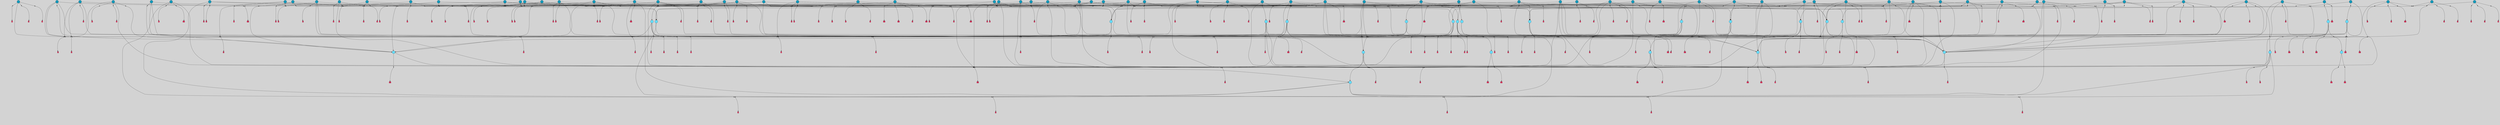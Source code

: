 // File exported with GEGELATI v1.3.1
// On the 2024-04-08 17:39:49
// With the File::TPGGraphDotExporter
digraph{
	graph[pad = "0.212, 0.055" bgcolor = lightgray]
	node[shape=circle style = filled label = ""]
		T3 [fillcolor="#66ddff"]
		T4 [fillcolor="#66ddff"]
		T7 [fillcolor="#66ddff"]
		T9 [fillcolor="#66ddff"]
		T11 [fillcolor="#66ddff"]
		T24 [fillcolor="#66ddff"]
		T27 [fillcolor="#66ddff"]
		T54 [fillcolor="#66ddff"]
		T95 [fillcolor="#66ddff"]
		T96 [fillcolor="#66ddff"]
		T111 [fillcolor="#66ddff"]
		T129 [fillcolor="#66ddff"]
		T131 [fillcolor="#66ddff"]
		T159 [fillcolor="#1199bb"]
		T160 [fillcolor="#66ddff"]
		T176 [fillcolor="#1199bb"]
		T194 [fillcolor="#1199bb"]
		T195 [fillcolor="#66ddff"]
		T210 [fillcolor="#1199bb"]
		T212 [fillcolor="#66ddff"]
		T213 [fillcolor="#1199bb"]
		T214 [fillcolor="#66ddff"]
		T215 [fillcolor="#1199bb"]
		T217 [fillcolor="#1199bb"]
		T226 [fillcolor="#1199bb"]
		T232 [fillcolor="#1199bb"]
		T240 [fillcolor="#66ddff"]
		T242 [fillcolor="#66ddff"]
		T244 [fillcolor="#1199bb"]
		T247 [fillcolor="#1199bb"]
		T250 [fillcolor="#1199bb"]
		T258 [fillcolor="#1199bb"]
		T259 [fillcolor="#1199bb"]
		T260 [fillcolor="#1199bb"]
		T261 [fillcolor="#1199bb"]
		T264 [fillcolor="#1199bb"]
		T266 [fillcolor="#1199bb"]
		T267 [fillcolor="#1199bb"]
		T273 [fillcolor="#1199bb"]
		T274 [fillcolor="#1199bb"]
		T275 [fillcolor="#1199bb"]
		T276 [fillcolor="#1199bb"]
		T277 [fillcolor="#1199bb"]
		T278 [fillcolor="#1199bb"]
		T280 [fillcolor="#1199bb"]
		T282 [fillcolor="#1199bb"]
		T286 [fillcolor="#1199bb"]
		T289 [fillcolor="#1199bb"]
		T294 [fillcolor="#1199bb"]
		T303 [fillcolor="#1199bb"]
		T304 [fillcolor="#1199bb"]
		T308 [fillcolor="#1199bb"]
		T315 [fillcolor="#1199bb"]
		T317 [fillcolor="#1199bb"]
		T318 [fillcolor="#66ddff"]
		T320 [fillcolor="#1199bb"]
		T321 [fillcolor="#1199bb"]
		T322 [fillcolor="#1199bb"]
		T323 [fillcolor="#66ddff"]
		T324 [fillcolor="#66ddff"]
		T325 [fillcolor="#66ddff"]
		T326 [fillcolor="#1199bb"]
		T327 [fillcolor="#66ddff"]
		T328 [fillcolor="#66ddff"]
		T329 [fillcolor="#66ddff"]
		T330 [fillcolor="#1199bb"]
		T332 [fillcolor="#1199bb"]
		T334 [fillcolor="#1199bb"]
		T335 [fillcolor="#1199bb"]
		T340 [fillcolor="#1199bb"]
		T342 [fillcolor="#1199bb"]
		T344 [fillcolor="#1199bb"]
		T345 [fillcolor="#1199bb"]
		T346 [fillcolor="#1199bb"]
		T347 [fillcolor="#1199bb"]
		T349 [fillcolor="#1199bb"]
		T350 [fillcolor="#1199bb"]
		T352 [fillcolor="#1199bb"]
		T354 [fillcolor="#1199bb"]
		T356 [fillcolor="#1199bb"]
		T357 [fillcolor="#1199bb"]
		T359 [fillcolor="#1199bb"]
		T361 [fillcolor="#1199bb"]
		T362 [fillcolor="#1199bb"]
		T364 [fillcolor="#1199bb"]
		T365 [fillcolor="#1199bb"]
		T366 [fillcolor="#1199bb"]
		T369 [fillcolor="#1199bb"]
		T375 [fillcolor="#1199bb"]
		T377 [fillcolor="#1199bb"]
		T380 [fillcolor="#1199bb"]
		T382 [fillcolor="#1199bb"]
		T385 [fillcolor="#1199bb"]
		T386 [fillcolor="#1199bb"]
		T387 [fillcolor="#1199bb"]
		T388 [fillcolor="#1199bb"]
		T389 [fillcolor="#1199bb"]
		T390 [fillcolor="#1199bb"]
		T391 [fillcolor="#1199bb"]
		T392 [fillcolor="#1199bb"]
		T393 [fillcolor="#1199bb"]
		T394 [fillcolor="#1199bb"]
		T395 [fillcolor="#1199bb"]
		P2638 [fillcolor="#cccccc" shape=point] //6|
		I2638 [shape=box style=invis label="6|1&2|6#1|7&#92;n10|7&2|0#1|5&#92;n9|4&0|1#2|2&#92;n8|6&0|0#1|0&#92;n"]
		P2638 -> I2638[style=invis]
		A2130 [fillcolor="#ff3366" shape=box margin=0.03 width=0 height=0 label="3"]
		T3 -> P2638 -> A2130
		P2639 [fillcolor="#cccccc" shape=point] //3|
		I2639 [shape=box style=invis label="7|6&2|4#0|2&#92;n10|3&2|7#1|4&#92;n11|6&0|4#0|1&#92;n7|1&0|0#2|6&#92;n7|6&0|3#2|6&#92;n4|0&2|6#0|1&#92;n4|4&2|5#0|2&#92;n4|6&0|4#2|7&#92;n10|0&2|3#1|5&#92;n2|6&0|5#0|2&#92;n1|0&2|3#0|7&#92;n1|6&2|0#0|5&#92;n6|2&0|1#0|7&#92;n9|2&0|3#2|7&#92;n5|3&0|6#0|6&#92;n1|7&2|5#2|3&#92;n8|1&2|7#0|6&#92;n1|0&2|5#2|1&#92;n7|1&2|2#2|5&#92;n7|4&2|6#0|3&#92;n"]
		P2639 -> I2639[style=invis]
		A2131 [fillcolor="#ff3366" shape=box margin=0.03 width=0 height=0 label="4"]
		T3 -> P2639 -> A2131
		P2640 [fillcolor="#cccccc" shape=point] //7|
		I2640 [shape=box style=invis label="0|2&2|4#2|6&#92;n5|3&0|6#0|1&#92;n4|7&2|6#0|5&#92;n7|6&0|7#0|5&#92;n10|7&2|2#1|1&#92;n"]
		P2640 -> I2640[style=invis]
		A2132 [fillcolor="#ff3366" shape=box margin=0.03 width=0 height=0 label="4"]
		T4 -> P2640 -> A2132
		P2641 [fillcolor="#cccccc" shape=point] //0|
		I2641 [shape=box style=invis label="2|5&0|1#0|6&#92;n6|1&2|2#2|7&#92;n8|0&0|3#1|4&#92;n4|3&2|5#2|4&#92;n8|1&2|4#0|0&#92;n6|6&0|1#2|6&#92;n11|7&2|4#2|5&#92;n6|2&2|4#0|2&#92;n8|5&2|4#2|4&#92;n2|1&2|1#2|2&#92;n2|7&2|5#2|6&#92;n9|7&0|5#0|4&#92;n1|2&0|5#2|6&#92;n4|2&2|3#2|7&#92;n3|3&2|1#0|2&#92;n"]
		P2641 -> I2641[style=invis]
		A2133 [fillcolor="#ff3366" shape=box margin=0.03 width=0 height=0 label="5"]
		T4 -> P2641 -> A2133
		P2642 [fillcolor="#cccccc" shape=point] //-3|
		I2642 [shape=box style=invis label="1|6&2|7#0|7&#92;n10|2&0|7#1|3&#92;n9|6&2|7#2|2&#92;n5|3&0|7#0|7&#92;n1|6&2|3#0|0&#92;n2|3&2|3#2|2&#92;n5|1&2|6#0|6&#92;n"]
		P2642 -> I2642[style=invis]
		A2134 [fillcolor="#ff3366" shape=box margin=0.03 width=0 height=0 label="7"]
		T7 -> P2642 -> A2134
		P2643 [fillcolor="#cccccc" shape=point] //5|
		I2643 [shape=box style=invis label="0|5&2|3#0|1&#92;n0|6&2|1#2|4&#92;n6|2&2|6#0|7&#92;n7|4&0|3#0|1&#92;n5|4&0|7#1|6&#92;n9|1&0|5#2|2&#92;n6|3&2|3#1|7&#92;n11|7&2|4#1|6&#92;n2|5&0|1#0|0&#92;n4|7&0|0#0|2&#92;n6|2&0|6#0|0&#92;n2|1&2|6#2|4&#92;n10|0&2|0#1|0&#92;n6|6&2|4#0|6&#92;n"]
		P2643 -> I2643[style=invis]
		A2135 [fillcolor="#ff3366" shape=box margin=0.03 width=0 height=0 label="8"]
		T7 -> P2643 -> A2135
		P2644 [fillcolor="#cccccc" shape=point] //-6|
		I2644 [shape=box style=invis label="11|1&0|7#2|0&#92;n10|4&0|1#1|0&#92;n4|3&2|4#2|1&#92;n0|5&2|0#0|0&#92;n6|1&0|0#0|3&#92;n8|2&2|0#0|4&#92;n11|4&2|0#1|6&#92;n7|0&2|6#2|3&#92;n5|3&2|6#2|0&#92;n2|0&2|0#0|4&#92;n"]
		P2644 -> I2644[style=invis]
		A2136 [fillcolor="#ff3366" shape=box margin=0.03 width=0 height=0 label="9"]
		T9 -> P2644 -> A2136
		P2645 [fillcolor="#cccccc" shape=point] //2|
		I2645 [shape=box style=invis label="6|3&2|7#1|4&#92;n8|6&0|0#2|5&#92;n2|1&0|2#0|3&#92;n8|7&0|6#0|4&#92;n2|1&2|0#0|1&#92;n0|0&2|2#2|3&#92;n6|6&0|7#2|1&#92;n6|1&0|7#2|6&#92;n5|4&2|7#0|4&#92;n0|3&0|4#2|0&#92;n11|0&2|0#2|5&#92;n4|5&2|5#2|4&#92;n5|7&0|6#0|4&#92;n9|7&2|5#0|3&#92;n5|4&2|1#0|3&#92;n5|3&0|1#1|7&#92;n0|4&0|3#2|5&#92;n"]
		P2645 -> I2645[style=invis]
		A2137 [fillcolor="#ff3366" shape=box margin=0.03 width=0 height=0 label="10"]
		T9 -> P2645 -> A2137
		P2646 [fillcolor="#cccccc" shape=point] //6|
		I2646 [shape=box style=invis label="3|0&2|7#2|2&#92;n3|2&0|4#2|5&#92;n5|1&0|2#1|0&#92;n8|7&0|1#2|0&#92;n8|5&0|3#0|6&#92;n0|2&0|2#2|3&#92;n1|5&2|5#0|5&#92;n5|6&0|6#0|7&#92;n6|7&0|0#2|6&#92;n1|2&2|3#0|0&#92;n7|7&2|3#0|4&#92;n0|7&2|7#0|6&#92;n1|0&2|2#2|7&#92;n4|4&0|1#0|0&#92;n"]
		P2646 -> I2646[style=invis]
		A2138 [fillcolor="#ff3366" shape=box margin=0.03 width=0 height=0 label="11"]
		T11 -> P2646 -> A2138
		P2647 [fillcolor="#cccccc" shape=point] //-4|
		I2647 [shape=box style=invis label="4|1&0|4#2|6&#92;n1|2&2|2#2|0&#92;n1|2&2|0#0|6&#92;n8|4&2|3#2|5&#92;n5|5&2|1#1|0&#92;n"]
		P2647 -> I2647[style=invis]
		A2139 [fillcolor="#ff3366" shape=box margin=0.03 width=0 height=0 label="12"]
		T11 -> P2647 -> A2139
		P2648 [fillcolor="#cccccc" shape=point] //-3|
		I2648 [shape=box style=invis label="8|1&2|3#0|5&#92;n0|6&0|5#0|5&#92;n3|7&2|1#0|6&#92;n3|5&0|1#0|0&#92;n9|5&2|0#0|4&#92;n3|5&0|2#0|3&#92;n10|6&2|4#1|0&#92;n9|4&2|7#2|6&#92;n1|7&2|5#2|2&#92;n"]
		P2648 -> I2648[style=invis]
		A2140 [fillcolor="#ff3366" shape=box margin=0.03 width=0 height=0 label="5"]
		T4 -> P2648 -> A2140
		P2649 [fillcolor="#cccccc" shape=point] //1|
		I2649 [shape=box style=invis label="5|1&0|6#2|7&#92;n2|4&0|4#2|2&#92;n0|6&0|5#0|4&#92;n10|6&2|5#1|6&#92;n9|3&0|1#1|7&#92;n10|3&2|2#1|0&#92;n5|0&0|0#2|1&#92;n11|3&2|3#1|5&#92;n10|3&0|1#1|0&#92;n2|4&0|1#0|1&#92;n0|2&0|3#2|4&#92;n9|2&2|1#2|5&#92;n11|7&2|6#2|6&#92;n"]
		P2649 -> I2649[style=invis]
		T24 -> P2649 -> T7
		P2650 [fillcolor="#cccccc" shape=point] //5|
		I2650 [shape=box style=invis label="3|0&2|0#0|1&#92;n3|0&0|7#0|1&#92;n5|3&0|2#2|6&#92;n4|4&2|4#2|6&#92;n11|2&0|7#1|6&#92;n2|7&2|2#2|5&#92;n9|3&2|6#2|7&#92;n7|7&0|0#0|4&#92;n6|1&2|4#2|3&#92;n5|4&2|0#1|6&#92;n1|3&0|7#0|4&#92;n"]
		P2650 -> I2650[style=invis]
		A2141 [fillcolor="#ff3366" shape=box margin=0.03 width=0 height=0 label="7"]
		T24 -> P2650 -> A2141
		P2651 [fillcolor="#cccccc" shape=point] //-2|
		I2651 [shape=box style=invis label="4|1&0|4#0|3&#92;n4|2&0|5#2|0&#92;n5|5&2|6#0|5&#92;n1|4&0|1#0|2&#92;n6|3&2|7#1|5&#92;n0|4&2|0#0|3&#92;n8|5&2|5#1|2&#92;n10|7&2|7#1|1&#92;n3|4&0|0#2|1&#92;n3|6&2|5#2|5&#92;n8|3&0|1#0|7&#92;n10|0&2|7#1|3&#92;n4|1&2|4#0|1&#92;n9|3&2|0#0|4&#92;n3|6&2|0#0|4&#92;n1|2&0|6#2|1&#92;n4|0&2|1#2|2&#92;n"]
		P2651 -> I2651[style=invis]
		A2142 [fillcolor="#ff3366" shape=box margin=0.03 width=0 height=0 label="14"]
		T24 -> P2651 -> A2142
		P2652 [fillcolor="#cccccc" shape=point] //2|
		I2652 [shape=box style=invis label="9|1&2|3#0|1&#92;n5|2&2|0#2|4&#92;n3|6&2|5#2|7&#92;n7|0&2|5#0|4&#92;n1|2&0|3#0|5&#92;n7|3&2|7#0|0&#92;n"]
		P2652 -> I2652[style=invis]
		A2143 [fillcolor="#ff3366" shape=box margin=0.03 width=0 height=0 label="2"]
		T27 -> P2652 -> A2143
		P2653 [fillcolor="#cccccc" shape=point] //-6|
		I2653 [shape=box style=invis label="7|5&0|4#0|4&#92;n11|0&2|5#2|1&#92;n"]
		P2653 -> I2653[style=invis]
		A2144 [fillcolor="#ff3366" shape=box margin=0.03 width=0 height=0 label="3"]
		T27 -> P2653 -> A2144
		T27 -> P2639
		T27 -> P2641
		P2654 [fillcolor="#cccccc" shape=point] //0|
		I2654 [shape=box style=invis label="4|0&0|3#2|7&#92;n10|2&0|3#1|7&#92;n3|5&0|2#0|3&#92;n4|5&0|0#2|1&#92;n10|7&2|0#1|2&#92;n5|3&2|3#1|6&#92;n9|5&2|0#0|4&#92;n5|4&2|7#0|2&#92;n10|3&2|7#1|4&#92;n7|2&0|1#2|6&#92;n8|6&0|5#0|5&#92;n8|7&2|3#0|5&#92;n2|6&2|4#0|0&#92;n"]
		P2654 -> I2654[style=invis]
		A2145 [fillcolor="#ff3366" shape=box margin=0.03 width=0 height=0 label="5"]
		T27 -> P2654 -> A2145
		P2655 [fillcolor="#cccccc" shape=point] //8|
		I2655 [shape=box style=invis label="9|0&0|1#2|0&#92;n10|1&2|5#1|4&#92;n8|2&2|6#0|4&#92;n2|4&2|5#2|3&#92;n4|2&2|2#0|2&#92;n7|5&0|2#0|0&#92;n8|2&2|1#1|3&#92;n8|7&0|7#2|1&#92;n1|1&0|0#0|7&#92;n5|6&2|5#1|0&#92;n6|6&2|5#0|0&#92;n11|4&0|3#2|6&#92;n4|2&2|4#0|7&#92;n5|6&0|1#2|0&#92;n11|3&0|2#0|7&#92;n"]
		P2655 -> I2655[style=invis]
		A2146 [fillcolor="#ff3366" shape=box margin=0.03 width=0 height=0 label="6"]
		T54 -> P2655 -> A2146
		T54 -> P2650
		P2656 [fillcolor="#cccccc" shape=point] //-10|
		I2656 [shape=box style=invis label="3|6&0|0#0|4&#92;n4|1&2|4#0|1&#92;n5|1&0|1#0|4&#92;n5|5&2|6#0|5&#92;n6|5&0|6#0|3&#92;n11|1&2|0#0|1&#92;n0|7&2|0#0|3&#92;n1|2&0|6#0|1&#92;n8|0&0|4#2|0&#92;n0|4&0|7#2|7&#92;n7|0&2|7#1|3&#92;n3|1&0|5#2|5&#92;n5|1&0|4#0|3&#92;n2|2&0|2#0|0&#92;n8|3&0|1#0|7&#92;n3|0&0|3#0|5&#92;n7|2&0|5#2|0&#92;n6|3&2|7#1|5&#92;n4|7&2|7#2|1&#92;n"]
		P2656 -> I2656[style=invis]
		A2147 [fillcolor="#ff3366" shape=box margin=0.03 width=0 height=0 label="14"]
		T54 -> P2656 -> A2147
		T54 -> P2643
		P2657 [fillcolor="#cccccc" shape=point] //4|
		I2657 [shape=box style=invis label="4|3&0|6#0|3&#92;n5|7&2|3#2|2&#92;n5|6&0|7#1|2&#92;n1|4&2|6#0|3&#92;n8|4&2|1#2|5&#92;n9|5&2|4#1|4&#92;n2|4&0|5#0|7&#92;n10|0&0|6#1|3&#92;n3|0&0|6#0|2&#92;n2|7&2|7#2|6&#92;n5|2&0|5#1|5&#92;n10|4&2|5#1|7&#92;n4|0&0|4#2|4&#92;n11|1&0|4#2|6&#92;n10|6&2|0#1|4&#92;n9|7&0|3#1|4&#92;n4|5&2|7#0|6&#92;n11|5&2|6#2|3&#92;n0|3&0|5#0|1&#92;n"]
		P2657 -> I2657[style=invis]
		A2148 [fillcolor="#ff3366" shape=box margin=0.03 width=0 height=0 label="13"]
		T95 -> P2657 -> A2148
		P2658 [fillcolor="#cccccc" shape=point] //8|
		I2658 [shape=box style=invis label="9|7&0|5#2|5&#92;n3|3&2|3#0|2&#92;n9|5&2|2#1|0&#92;n2|3&0|6#0|3&#92;n4|4&2|5#2|7&#92;n11|3&2|0#1|5&#92;n6|6&2|1#2|2&#92;n4|6&0|1#2|2&#92;n2|5&2|7#2|2&#92;n7|7&2|2#2|3&#92;n6|5&0|3#2|6&#92;n6|7&0|6#0|2&#92;n"]
		P2658 -> I2658[style=invis]
		A2149 [fillcolor="#ff3366" shape=box margin=0.03 width=0 height=0 label="14"]
		T95 -> P2658 -> A2149
		P2659 [fillcolor="#cccccc" shape=point] //2|
		I2659 [shape=box style=invis label="4|1&0|4#2|6&#92;n5|5&2|1#1|0&#92;n1|0&2|0#0|6&#92;n8|4&2|3#2|5&#92;n"]
		P2659 -> I2659[style=invis]
		T95 -> P2659 -> T11
		P2660 [fillcolor="#cccccc" shape=point] //-9|
		I2660 [shape=box style=invis label="2|0&2|0#2|1&#92;n4|4&2|4#2|6&#92;n9|1&0|3#1|7&#92;n5|3&0|2#2|6&#92;n2|7&2|2#2|5&#92;n5|4&2|0#1|6&#92;n3|0&0|7#0|1&#92;n1|3&0|7#0|4&#92;n11|6&2|2#0|7&#92;n7|7&0|0#0|4&#92;n11|0&0|7#1|6&#92;n9|3&2|6#2|7&#92;n"]
		P2660 -> I2660[style=invis]
		A2150 [fillcolor="#ff3366" shape=box margin=0.03 width=0 height=0 label="7"]
		T95 -> P2660 -> A2150
		P2661 [fillcolor="#cccccc" shape=point] //-8|
		I2661 [shape=box style=invis label="7|5&0|4#2|4&#92;n"]
		P2661 -> I2661[style=invis]
		A2151 [fillcolor="#ff3366" shape=box margin=0.03 width=0 height=0 label="3"]
		T95 -> P2661 -> A2151
		P2662 [fillcolor="#cccccc" shape=point] //6|
		I2662 [shape=box style=invis label="0|5&2|3#0|1&#92;n0|6&2|1#2|4&#92;n9|1&0|5#2|2&#92;n7|4&0|3#0|1&#92;n5|4&0|7#1|6&#92;n2|5&0|1#0|0&#92;n6|3&2|3#1|7&#92;n11|7&2|4#1|6&#92;n6|2&2|6#0|1&#92;n4|7&0|0#0|2&#92;n6|2&0|6#0|0&#92;n9|1&2|6#2|4&#92;n10|0&2|0#1|0&#92;n6|6&2|4#0|6&#92;n"]
		P2662 -> I2662[style=invis]
		A2152 [fillcolor="#ff3366" shape=box margin=0.03 width=0 height=0 label="8"]
		T96 -> P2662 -> A2152
		P2663 [fillcolor="#cccccc" shape=point] //5|
		I2663 [shape=box style=invis label="10|4&0|1#1|0&#92;n4|3&2|4#2|1&#92;n2|0&2|0#0|4&#92;n6|1&0|0#0|3&#92;n8|2&2|0#0|4&#92;n0|0&0|0#0|0&#92;n11|4&2|0#1|6&#92;n7|0&2|6#2|3&#92;n5|3&2|6#2|0&#92;n0|0&2|0#0|0&#92;n"]
		P2663 -> I2663[style=invis]
		A2153 [fillcolor="#ff3366" shape=box margin=0.03 width=0 height=0 label="9"]
		T96 -> P2663 -> A2153
		T96 -> P2638
		P2664 [fillcolor="#cccccc" shape=point] //1|
		I2664 [shape=box style=invis label="5|4&0|7#1|6&#92;n0|6&2|1#2|4&#92;n7|4&0|3#0|1&#92;n0|5&2|3#0|1&#92;n9|1&0|5#2|2&#92;n6|3&2|3#1|7&#92;n11|7&2|4#1|6&#92;n2|5&0|1#0|0&#92;n7|5&2|3#1|1&#92;n4|7&0|0#0|2&#92;n6|2&0|6#0|0&#92;n2|1&2|6#2|4&#92;n10|0&2|7#1|0&#92;n6|6&2|4#0|6&#92;n"]
		P2664 -> I2664[style=invis]
		A2154 [fillcolor="#ff3366" shape=box margin=0.03 width=0 height=0 label="8"]
		T96 -> P2664 -> A2154
		T96 -> P2648
		P2665 [fillcolor="#cccccc" shape=point] //-5|
		I2665 [shape=box style=invis label="0|0&2|3#0|2&#92;n10|5&0|6#1|3&#92;n7|3&0|6#2|3&#92;n3|4&0|6#0|6&#92;n10|5&0|2#1|1&#92;n5|0&0|1#0|3&#92;n6|6&2|5#1|5&#92;n7|4&0|2#1|7&#92;n5|7&0|1#2|5&#92;n1|5&0|0#0|3&#92;n7|5&2|1#2|6&#92;n9|0&0|2#0|0&#92;n4|0&2|4#0|0&#92;n4|6&0|0#2|3&#92;n3|1&0|6#2|5&#92;n7|7&2|1#2|3&#92;n9|4&2|2#0|6&#92;n"]
		P2665 -> I2665[style=invis]
		T111 -> P2665 -> T9
		P2666 [fillcolor="#cccccc" shape=point] //7|
		I2666 [shape=box style=invis label="7|4&2|1#2|0&#92;n4|1&2|4#2|3&#92;n5|0&2|0#2|2&#92;n6|1&2|4#2|6&#92;n"]
		P2666 -> I2666[style=invis]
		A2155 [fillcolor="#ff3366" shape=box margin=0.03 width=0 height=0 label="9"]
		T111 -> P2666 -> A2155
		P2667 [fillcolor="#cccccc" shape=point] //2|
		I2667 [shape=box style=invis label="3|0&2|0#0|1&#92;n11|2&0|7#1|6&#92;n8|7&2|4#0|5&#92;n5|3&0|2#2|6&#92;n4|4&2|4#2|6&#92;n3|0&0|7#0|1&#92;n2|7&2|2#2|5&#92;n9|3&2|6#2|7&#92;n7|7&0|0#0|4&#92;n6|1&2|4#1|3&#92;n5|4&2|0#1|6&#92;n1|3&0|7#0|4&#92;n"]
		P2667 -> I2667[style=invis]
		A2156 [fillcolor="#ff3366" shape=box margin=0.03 width=0 height=0 label="7"]
		T111 -> P2667 -> A2156
		T111 -> P2644
		T129 -> P2655
		T129 -> P2650
		P2668 [fillcolor="#cccccc" shape=point] //10|
		I2668 [shape=box style=invis label="4|5&2|7#2|1&#92;n1|7&2|3#0|6&#92;n3|5&2|2#0|3&#92;n10|3&0|7#1|4&#92;n7|1&0|4#2|6&#92;n10|2&0|3#1|7&#92;n9|5&2|0#0|4&#92;n4|0&0|3#2|7&#92;n11|4&2|6#1|2&#92;n5|4&2|7#0|2&#92;n2|6&2|4#0|0&#92;n6|5&0|7#2|1&#92;n5|3&2|3#1|6&#92;n10|7&2|0#1|2&#92;n"]
		P2668 -> I2668[style=invis]
		A2157 [fillcolor="#ff3366" shape=box margin=0.03 width=0 height=0 label="5"]
		T129 -> P2668 -> A2157
		P2669 [fillcolor="#cccccc" shape=point] //5|
		I2669 [shape=box style=invis label="9|4&2|3#1|3&#92;n0|4&2|4#0|5&#92;n6|1&2|6#2|5&#92;n4|0&0|5#2|0&#92;n"]
		P2669 -> I2669[style=invis]
		A2158 [fillcolor="#ff3366" shape=box margin=0.03 width=0 height=0 label="7"]
		T129 -> P2669 -> A2158
		P2670 [fillcolor="#cccccc" shape=point] //6|
		I2670 [shape=box style=invis label="9|4&2|7#0|6&#92;n8|4&0|1#1|0&#92;n1|3&0|0#2|1&#92;n2|4&0|6#2|2&#92;n5|1&2|5#0|7&#92;n3|0&0|3#2|6&#92;n2|2&2|6#0|2&#92;n8|4&0|4#2|2&#92;n5|1&2|4#0|3&#92;n9|4&0|6#0|6&#92;n5|0&2|2#1|5&#92;n11|7&0|0#1|1&#92;n0|4&0|3#0|3&#92;n7|7&2|4#2|5&#92;n1|5&0|1#2|1&#92;n"]
		P2670 -> I2670[style=invis]
		A2159 [fillcolor="#ff3366" shape=box margin=0.03 width=0 height=0 label="1"]
		T129 -> P2670 -> A2159
		P2671 [fillcolor="#cccccc" shape=point] //6|
		I2671 [shape=box style=invis label="10|4&2|6#1|2&#92;n8|4&0|1#1|0&#92;n0|4&2|6#0|0&#92;n8|4&2|5#2|1&#92;n7|5&2|5#1|0&#92;n3|6&0|6#2|2&#92;n1|7&0|7#0|5&#92;n2|0&0|7#2|4&#92;n2|6&2|2#0|0&#92;n0|7&2|7#0|7&#92;n11|6&0|4#2|2&#92;n5|5&0|0#0|1&#92;n10|1&0|0#1|0&#92;n7|3&0|1#2|5&#92;n9|2&2|7#1|5&#92;n9|4&2|6#2|7&#92;n1|6&2|4#2|2&#92;n3|3&2|2#0|7&#92;n1|6&2|0#0|0&#92;n6|4&2|6#1|0&#92;n"]
		P2671 -> I2671[style=invis]
		A2160 [fillcolor="#ff3366" shape=box margin=0.03 width=0 height=0 label="1"]
		T131 -> P2671 -> A2160
		P2672 [fillcolor="#cccccc" shape=point] //9|
		I2672 [shape=box style=invis label="11|0&2|0#1|1&#92;n3|6&0|6#0|0&#92;n1|4&0|0#2|4&#92;n7|5&2|2#1|3&#92;n11|7&2|6#1|7&#92;n5|2&0|6#1|5&#92;n9|5&0|6#0|3&#92;n2|2&2|7#0|5&#92;n9|3&2|2#2|0&#92;n11|0&2|7#0|1&#92;n1|1&2|0#0|1&#92;n6|6&0|6#1|2&#92;n9|7&0|1#0|3&#92;n2|0&2|4#2|5&#92;n2|4&2|2#0|0&#92;n6|1&2|1#1|7&#92;n10|7&2|5#1|6&#92;n11|5&2|7#2|4&#92;n"]
		P2672 -> I2672[style=invis]
		A2161 [fillcolor="#ff3366" shape=box margin=0.03 width=0 height=0 label="1"]
		T131 -> P2672 -> A2161
		T131 -> P2653
		P2673 [fillcolor="#cccccc" shape=point] //5|
		I2673 [shape=box style=invis label="3|0&0|0#0|1&#92;n5|6&0|4#0|3&#92;n4|4&2|4#2|6&#92;n11|2&0|7#1|6&#92;n2|7&2|2#2|5&#92;n9|3&2|6#2|7&#92;n7|7&0|0#0|4&#92;n6|1&2|4#2|3&#92;n5|4&2|0#1|6&#92;n5|3&0|2#2|6&#92;n1|3&0|7#0|4&#92;n"]
		P2673 -> I2673[style=invis]
		A2162 [fillcolor="#ff3366" shape=box margin=0.03 width=0 height=0 label="7"]
		T131 -> P2673 -> A2162
		T131 -> P2669
		P2674 [fillcolor="#cccccc" shape=point] //7|
		I2674 [shape=box style=invis label="7|0&2|1#2|0&#92;n9|7&2|1#1|7&#92;n8|2&0|1#1|0&#92;n6|6&0|2#1|1&#92;n2|2&0|5#0|0&#92;n5|7&0|0#2|1&#92;n5|1&2|5#1|5&#92;n4|7&2|4#2|3&#92;n10|5&2|2#1|5&#92;n1|3&2|2#2|0&#92;n10|2&2|6#1|5&#92;n"]
		P2674 -> I2674[style=invis]
		A2163 [fillcolor="#ff3366" shape=box margin=0.03 width=0 height=0 label="1"]
		T159 -> P2674 -> A2163
		P2675 [fillcolor="#cccccc" shape=point] //7|
		I2675 [shape=box style=invis label="7|4&2|7#0|4&#92;n4|6&0|1#2|5&#92;n2|1&2|3#0|0&#92;n4|3&2|0#0|1&#92;n0|0&2|7#2|7&#92;n7|7&0|5#2|3&#92;n5|0&2|1#2|2&#92;n10|0&0|4#1|2&#92;n4|4&0|7#0|0&#92;n6|7&0|2#0|1&#92;n1|4&2|5#0|4&#92;n"]
		P2675 -> I2675[style=invis]
		A2164 [fillcolor="#ff3366" shape=box margin=0.03 width=0 height=0 label="0"]
		T159 -> P2675 -> A2164
		P2676 [fillcolor="#cccccc" shape=point] //5|
		I2676 [shape=box style=invis label="0|5&2|3#0|1&#92;n0|6&2|1#2|4&#92;n6|2&2|6#0|7&#92;n9|0&2|7#1|1&#92;n7|4&0|3#0|1&#92;n11|7&2|4#1|6&#92;n9|1&0|5#2|2&#92;n5|4&0|7#1|6&#92;n2|5&0|1#0|0&#92;n4|7&0|0#0|2&#92;n6|2&0|6#0|0&#92;n2|1&2|6#2|4&#92;n10|0&0|0#1|0&#92;n6|6&2|4#0|6&#92;n"]
		P2676 -> I2676[style=invis]
		T159 -> P2676 -> T129
		T160 -> P2657
		T160 -> P2660
		P2677 [fillcolor="#cccccc" shape=point] //5|
		I2677 [shape=box style=invis label="6|0&2|7#2|7&#92;n3|6&2|6#2|6&#92;n6|3&0|5#1|2&#92;n"]
		P2677 -> I2677[style=invis]
		A2165 [fillcolor="#ff3366" shape=box margin=0.03 width=0 height=0 label="3"]
		T160 -> P2677 -> A2165
		P2678 [fillcolor="#cccccc" shape=point] //-2|
		I2678 [shape=box style=invis label="11|7&2|0#1|7&#92;n4|3&0|1#2|5&#92;n0|4&2|4#2|7&#92;n1|6&0|0#0|4&#92;n4|0&0|0#0|5&#92;n0|6&2|3#2|0&#92;n9|6&2|5#1|3&#92;n0|7&2|1#2|5&#92;n4|4&0|5#0|1&#92;n10|4&0|0#1|0&#92;n"]
		P2678 -> I2678[style=invis]
		A2166 [fillcolor="#ff3366" shape=box margin=0.03 width=0 height=0 label="12"]
		T160 -> P2678 -> A2166
		T160 -> P2650
		P2679 [fillcolor="#cccccc" shape=point] //3|
		I2679 [shape=box style=invis label="4|7&0|7#2|7&#92;n11|5&2|6#0|2&#92;n5|5&2|6#2|0&#92;n3|2&0|6#0|3&#92;n10|2&2|5#1|5&#92;n9|4&2|3#1|5&#92;n2|5&2|7#2|4&#92;n11|3&2|5#1|0&#92;n7|0&0|7#2|1&#92;n1|2&0|5#0|1&#92;n"]
		P2679 -> I2679[style=invis]
		A2167 [fillcolor="#ff3366" shape=box margin=0.03 width=0 height=0 label="5"]
		T176 -> P2679 -> A2167
		P2680 [fillcolor="#cccccc" shape=point] //2|
		I2680 [shape=box style=invis label="7|1&0|6#0|1&#92;n5|2&2|5#1|6&#92;n10|1&2|1#1|1&#92;n4|7&0|4#2|2&#92;n11|7&0|4#2|7&#92;n5|0&0|5#1|7&#92;n8|2&0|5#2|4&#92;n10|0&2|6#1|6&#92;n5|1&0|1#2|3&#92;n1|6&2|0#0|1&#92;n9|6&2|2#1|4&#92;n3|4&2|3#0|0&#92;n10|1&0|1#1|0&#92;n2|2&0|1#2|1&#92;n3|1&2|7#0|3&#92;n"]
		P2680 -> I2680[style=invis]
		A2168 [fillcolor="#ff3366" shape=box margin=0.03 width=0 height=0 label="10"]
		T176 -> P2680 -> A2168
		P2681 [fillcolor="#cccccc" shape=point] //-1|
		I2681 [shape=box style=invis label="1|7&2|1#0|6&#92;n8|1&2|3#0|5&#92;n10|6&2|7#1|0&#92;n1|7&2|5#0|2&#92;n0|3&0|3#2|2&#92;n3|5&0|1#0|0&#92;n3|5&0|2#0|3&#92;n1|5&2|0#0|4&#92;n5|7&2|2#2|5&#92;n4|0&2|3#0|3&#92;n"]
		P2681 -> I2681[style=invis]
		T176 -> P2681 -> T3
		P2682 [fillcolor="#cccccc" shape=point] //-3|
		I2682 [shape=box style=invis label="6|3&2|4#1|4&#92;n5|3&0|1#1|7&#92;n2|1&0|2#2|3&#92;n8|7&0|6#0|4&#92;n2|1&2|0#0|1&#92;n0|0&2|2#2|3&#92;n6|1&0|7#2|6&#92;n5|7&0|2#0|4&#92;n0|3&0|4#2|0&#92;n11|0&2|0#2|5&#92;n6|0&2|0#1|4&#92;n8|6&0|2#2|5&#92;n5|4&2|1#0|3&#92;n9|7&2|5#0|3&#92;n5|4&2|7#0|4&#92;n"]
		P2682 -> I2682[style=invis]
		A2169 [fillcolor="#ff3366" shape=box margin=0.03 width=0 height=0 label="10"]
		T176 -> P2682 -> A2169
		P2683 [fillcolor="#cccccc" shape=point] //4|
		I2683 [shape=box style=invis label="7|1&0|6#0|1&#92;n5|2&2|5#1|6&#92;n10|1&2|1#1|1&#92;n9|6&2|2#1|4&#92;n4|7&0|4#2|2&#92;n9|6&0|4#1|1&#92;n10|0&2|6#1|6&#92;n5|1&0|1#2|3&#92;n1|6&2|0#0|1&#92;n8|2&0|5#2|4&#92;n3|4&2|3#0|0&#92;n10|1&0|5#1|0&#92;n2|2&0|1#2|1&#92;n3|1&2|7#0|3&#92;n"]
		P2683 -> I2683[style=invis]
		A2170 [fillcolor="#ff3366" shape=box margin=0.03 width=0 height=0 label="10"]
		T176 -> P2683 -> A2170
		P2684 [fillcolor="#cccccc" shape=point] //-2|
		I2684 [shape=box style=invis label="1|0&0|3#0|3&#92;n2|7&0|4#0|4&#92;n11|6&2|1#1|4&#92;n6|1&2|5#0|0&#92;n2|0&2|0#0|6&#92;n1|3&2|1#0|4&#92;n"]
		P2684 -> I2684[style=invis]
		A2171 [fillcolor="#ff3366" shape=box margin=0.03 width=0 height=0 label="2"]
		T194 -> P2684 -> A2171
		P2685 [fillcolor="#cccccc" shape=point] //3|
		I2685 [shape=box style=invis label="5|4&2|7#0|4&#92;n0|4&0|3#2|5&#92;n8|6&0|0#2|5&#92;n2|1&0|2#0|3&#92;n9|7&0|6#0|4&#92;n0|0&2|2#2|3&#92;n6|6&0|7#2|1&#92;n6|1&0|7#2|6&#92;n0|3&0|4#2|0&#92;n11|0&2|0#2|5&#92;n4|5&2|5#2|4&#92;n5|3&0|1#1|7&#92;n9|7&2|2#0|3&#92;n5|4&2|1#0|3&#92;n5|0&0|6#0|4&#92;n0|0&0|1#2|0&#92;n"]
		P2685 -> I2685[style=invis]
		A2172 [fillcolor="#ff3366" shape=box margin=0.03 width=0 height=0 label="10"]
		T194 -> P2685 -> A2172
		T194 -> P2681
		P2686 [fillcolor="#cccccc" shape=point] //10|
		I2686 [shape=box style=invis label="6|1&2|4#2|3&#92;n3|0&0|7#0|1&#92;n5|3&0|2#2|6&#92;n4|4&0|4#2|6&#92;n5|4&2|0#1|6&#92;n10|5&0|6#1|5&#92;n2|5&2|1#2|2&#92;n1|3&0|7#0|4&#92;n3|0&2|0#0|1&#92;n11|2&0|5#1|6&#92;n9|3&2|6#2|7&#92;n7|7&0|0#0|4&#92;n"]
		P2686 -> I2686[style=invis]
		A2173 [fillcolor="#ff3366" shape=box margin=0.03 width=0 height=0 label="7"]
		T194 -> P2686 -> A2173
		P2687 [fillcolor="#cccccc" shape=point] //5|
		I2687 [shape=box style=invis label="3|0&2|0#2|1&#92;n3|0&0|7#0|1&#92;n5|3&0|2#2|6&#92;n4|4&2|4#2|6&#92;n5|4&2|0#1|6&#92;n2|7&2|2#2|5&#92;n1|3&0|7#0|4&#92;n11|6&2|2#0|7&#92;n7|7&0|0#0|4&#92;n6|1&2|4#2|3&#92;n11|0&0|7#1|6&#92;n9|3&2|6#2|7&#92;n"]
		P2687 -> I2687[style=invis]
		A2174 [fillcolor="#ff3366" shape=box margin=0.03 width=0 height=0 label="7"]
		T195 -> P2687 -> A2174
		P2688 [fillcolor="#cccccc" shape=point] //4|
		I2688 [shape=box style=invis label="7|1&0|6#0|1&#92;n6|7&2|7#1|7&#92;n10|1&2|1#1|1&#92;n9|6&2|2#1|4&#92;n4|7&0|4#2|2&#92;n9|6&0|5#1|1&#92;n10|0&2|6#1|6&#92;n5|1&0|1#2|3&#92;n10|1&0|5#1|0&#92;n3|4&2|3#0|0&#92;n8|2&0|5#2|4&#92;n1|6&2|0#0|0&#92;n2|3&0|1#2|6&#92;n5|2&2|2#1|6&#92;n2|2&0|1#2|1&#92;n3|1&2|7#0|3&#92;n6|7&2|3#0|4&#92;n"]
		P2688 -> I2688[style=invis]
		A2175 [fillcolor="#ff3366" shape=box margin=0.03 width=0 height=0 label="10"]
		T195 -> P2688 -> A2175
		P2689 [fillcolor="#cccccc" shape=point] //-4|
		I2689 [shape=box style=invis label="0|4&0|0#2|7&#92;n8|5&2|4#2|4&#92;n4|3&2|5#2|4&#92;n11|7&2|2#2|5&#92;n6|5&2|2#2|7&#92;n3|2&0|7#0|7&#92;n3|3&2|1#0|3&#92;n2|6&0|3#2|5&#92;n0|1&2|6#2|2&#92;n8|2&0|0#1|6&#92;n0|7&0|5#0|4&#92;n9|5&0|3#2|7&#92;n2|7&2|5#2|6&#92;n9|0&2|0#0|1&#92;n1|2&2|4#0|2&#92;n"]
		P2689 -> I2689[style=invis]
		T195 -> P2689 -> T27
		T195 -> P2675
		T210 -> P2675
		T210 -> P2650
		T210 -> P2671
		P2690 [fillcolor="#cccccc" shape=point] //2|
		I2690 [shape=box style=invis label="4|5&2|7#2|1&#92;n1|7&2|3#0|6&#92;n3|5&2|2#0|3&#92;n10|3&2|7#1|4&#92;n7|1&0|4#2|6&#92;n4|0&0|3#2|7&#92;n9|5&2|0#0|4&#92;n10|2&0|3#1|7&#92;n11|4&2|6#1|2&#92;n10|3&2|1#1|6&#92;n5|4&2|7#0|2&#92;n2|6&2|4#0|0&#92;n6|5&0|7#2|1&#92;n5|3&2|3#1|6&#92;n10|7&2|0#1|2&#92;n"]
		P2690 -> I2690[style=invis]
		A2176 [fillcolor="#ff3366" shape=box margin=0.03 width=0 height=0 label="5"]
		T210 -> P2690 -> A2176
		T210 -> P2672
		P2691 [fillcolor="#cccccc" shape=point] //6|
		I2691 [shape=box style=invis label="9|4&2|7#0|6&#92;n8|4&0|1#1|0&#92;n1|3&0|0#2|1&#92;n2|4&0|6#2|2&#92;n5|1&2|5#0|7&#92;n3|0&0|3#2|6&#92;n2|2&2|6#0|2&#92;n8|4&0|4#2|2&#92;n5|1&2|4#0|3&#92;n9|4&0|6#0|6&#92;n5|0&2|2#1|5&#92;n11|7&0|0#1|1&#92;n0|4&0|3#0|3&#92;n7|7&2|4#2|5&#92;n1|5&0|1#2|1&#92;n"]
		P2691 -> I2691[style=invis]
		A2177 [fillcolor="#ff3366" shape=box margin=0.03 width=0 height=0 label="1"]
		T212 -> P2691 -> A2177
		P2692 [fillcolor="#cccccc" shape=point] //5|
		I2692 [shape=box style=invis label="9|4&2|3#1|3&#92;n0|4&2|4#0|5&#92;n6|1&2|6#2|5&#92;n4|0&0|5#2|0&#92;n"]
		P2692 -> I2692[style=invis]
		A2178 [fillcolor="#ff3366" shape=box margin=0.03 width=0 height=0 label="7"]
		T212 -> P2692 -> A2178
		P2693 [fillcolor="#cccccc" shape=point] //5|
		I2693 [shape=box style=invis label="3|0&2|0#0|1&#92;n3|0&0|7#0|1&#92;n5|3&0|2#2|6&#92;n4|4&2|4#2|6&#92;n11|2&0|7#1|6&#92;n2|7&2|2#2|5&#92;n9|3&2|6#2|7&#92;n7|7&0|0#0|4&#92;n6|1&2|4#2|3&#92;n5|4&2|0#1|6&#92;n1|3&0|7#0|4&#92;n"]
		P2693 -> I2693[style=invis]
		A2179 [fillcolor="#ff3366" shape=box margin=0.03 width=0 height=0 label="7"]
		T212 -> P2693 -> A2179
		P2694 [fillcolor="#cccccc" shape=point] //8|
		I2694 [shape=box style=invis label="9|0&0|1#2|0&#92;n10|1&2|5#1|4&#92;n8|2&2|6#0|4&#92;n2|4&2|5#2|3&#92;n4|2&2|2#0|2&#92;n7|5&0|2#0|0&#92;n8|2&2|1#1|3&#92;n8|7&0|7#2|1&#92;n1|1&0|0#0|7&#92;n5|6&2|5#1|0&#92;n6|6&2|5#0|0&#92;n11|4&0|3#2|6&#92;n4|2&2|4#0|7&#92;n5|6&0|1#2|0&#92;n11|3&0|2#0|7&#92;n"]
		P2694 -> I2694[style=invis]
		A2180 [fillcolor="#ff3366" shape=box margin=0.03 width=0 height=0 label="6"]
		T212 -> P2694 -> A2180
		P2695 [fillcolor="#cccccc" shape=point] //5|
		I2695 [shape=box style=invis label="0|5&2|3#0|1&#92;n0|6&2|1#2|4&#92;n6|2&2|6#0|7&#92;n9|0&2|7#1|1&#92;n7|4&0|3#0|1&#92;n11|7&2|4#1|6&#92;n9|1&0|5#2|2&#92;n5|4&0|7#1|6&#92;n2|5&0|1#0|0&#92;n4|7&0|0#0|2&#92;n6|2&0|6#0|0&#92;n2|1&2|6#2|4&#92;n10|0&0|0#1|0&#92;n6|6&2|4#0|6&#92;n"]
		P2695 -> I2695[style=invis]
		T213 -> P2695 -> T212
		P2696 [fillcolor="#cccccc" shape=point] //10|
		I2696 [shape=box style=invis label="4|5&2|7#2|1&#92;n1|7&2|3#0|6&#92;n3|5&2|2#0|3&#92;n10|3&0|7#1|4&#92;n7|1&0|4#2|6&#92;n10|2&0|3#1|7&#92;n9|5&2|0#0|4&#92;n4|0&0|3#2|7&#92;n11|4&2|6#1|2&#92;n5|4&2|7#0|2&#92;n2|6&2|4#0|0&#92;n6|5&0|7#2|1&#92;n5|3&2|3#1|6&#92;n10|7&2|0#1|2&#92;n"]
		P2696 -> I2696[style=invis]
		A2181 [fillcolor="#ff3366" shape=box margin=0.03 width=0 height=0 label="5"]
		T212 -> P2696 -> A2181
		P2697 [fillcolor="#cccccc" shape=point] //7|
		I2697 [shape=box style=invis label="7|4&2|7#0|4&#92;n4|6&0|1#2|5&#92;n2|1&2|3#0|0&#92;n4|3&2|0#0|1&#92;n0|0&2|7#2|7&#92;n7|7&0|5#2|3&#92;n5|0&2|1#2|2&#92;n10|0&0|4#1|2&#92;n4|4&0|7#0|0&#92;n6|7&0|2#0|1&#92;n1|4&2|5#0|4&#92;n"]
		P2697 -> I2697[style=invis]
		A2182 [fillcolor="#ff3366" shape=box margin=0.03 width=0 height=0 label="0"]
		T213 -> P2697 -> A2182
		P2698 [fillcolor="#cccccc" shape=point] //7|
		I2698 [shape=box style=invis label="7|0&2|1#2|0&#92;n9|7&2|1#1|7&#92;n8|2&0|1#1|0&#92;n6|6&0|2#1|1&#92;n2|2&0|5#0|0&#92;n5|7&0|0#2|1&#92;n5|1&2|5#1|5&#92;n4|7&2|4#2|3&#92;n10|5&2|2#1|5&#92;n1|3&2|2#2|0&#92;n10|2&2|6#1|5&#92;n"]
		P2698 -> I2698[style=invis]
		A2183 [fillcolor="#ff3366" shape=box margin=0.03 width=0 height=0 label="1"]
		T213 -> P2698 -> A2183
		P2699 [fillcolor="#cccccc" shape=point] //5|
		I2699 [shape=box style=invis label="9|4&2|3#1|3&#92;n0|4&2|4#0|5&#92;n6|1&2|6#2|5&#92;n4|0&0|5#2|0&#92;n"]
		P2699 -> I2699[style=invis]
		A2184 [fillcolor="#ff3366" shape=box margin=0.03 width=0 height=0 label="7"]
		T214 -> P2699 -> A2184
		P2700 [fillcolor="#cccccc" shape=point] //10|
		I2700 [shape=box style=invis label="4|5&2|7#2|1&#92;n1|7&2|3#0|6&#92;n3|5&2|2#0|3&#92;n10|3&0|7#1|4&#92;n7|1&0|4#2|6&#92;n10|2&0|3#1|7&#92;n9|5&2|0#0|4&#92;n4|0&0|3#2|7&#92;n11|4&2|6#1|2&#92;n5|4&2|7#0|2&#92;n2|6&2|4#0|0&#92;n6|5&0|7#2|1&#92;n5|3&2|3#1|6&#92;n10|7&2|0#1|2&#92;n"]
		P2700 -> I2700[style=invis]
		A2185 [fillcolor="#ff3366" shape=box margin=0.03 width=0 height=0 label="5"]
		T214 -> P2700 -> A2185
		P2701 [fillcolor="#cccccc" shape=point] //8|
		I2701 [shape=box style=invis label="9|0&0|1#2|0&#92;n10|1&2|5#1|4&#92;n8|2&2|6#0|4&#92;n2|4&2|5#2|3&#92;n4|2&2|2#0|2&#92;n7|5&0|2#0|0&#92;n8|2&2|1#1|3&#92;n8|7&0|7#2|1&#92;n1|1&0|0#0|7&#92;n5|6&2|5#1|0&#92;n6|6&2|5#0|0&#92;n11|4&0|3#2|6&#92;n4|2&2|4#0|7&#92;n5|6&0|1#2|0&#92;n11|3&0|2#0|7&#92;n"]
		P2701 -> I2701[style=invis]
		A2186 [fillcolor="#ff3366" shape=box margin=0.03 width=0 height=0 label="6"]
		T214 -> P2701 -> A2186
		P2702 [fillcolor="#cccccc" shape=point] //5|
		I2702 [shape=box style=invis label="3|0&2|0#0|1&#92;n3|0&0|7#0|1&#92;n5|3&0|2#2|6&#92;n4|4&2|4#2|6&#92;n11|2&0|7#1|6&#92;n2|7&2|2#2|5&#92;n9|3&2|6#2|7&#92;n7|7&0|0#0|4&#92;n6|1&2|4#2|3&#92;n5|4&2|0#1|6&#92;n1|3&0|7#0|4&#92;n"]
		P2702 -> I2702[style=invis]
		A2187 [fillcolor="#ff3366" shape=box margin=0.03 width=0 height=0 label="7"]
		T214 -> P2702 -> A2187
		P2703 [fillcolor="#cccccc" shape=point] //5|
		I2703 [shape=box style=invis label="0|5&2|3#0|1&#92;n0|6&2|1#2|4&#92;n6|2&2|6#0|7&#92;n9|0&2|7#1|1&#92;n7|4&0|3#0|1&#92;n11|7&2|4#1|6&#92;n9|1&0|5#2|2&#92;n5|4&0|7#1|6&#92;n2|5&0|1#0|0&#92;n4|7&0|0#0|2&#92;n6|2&0|6#0|0&#92;n2|1&2|6#2|4&#92;n10|0&0|0#1|0&#92;n6|6&2|4#0|6&#92;n"]
		P2703 -> I2703[style=invis]
		T215 -> P2703 -> T214
		P2704 [fillcolor="#cccccc" shape=point] //6|
		I2704 [shape=box style=invis label="9|4&2|7#0|6&#92;n8|4&0|1#1|0&#92;n1|3&0|0#2|1&#92;n2|4&0|6#2|2&#92;n5|1&2|5#0|7&#92;n3|0&0|3#2|6&#92;n2|2&2|6#0|2&#92;n8|4&0|4#2|2&#92;n5|1&2|4#0|3&#92;n9|4&0|6#0|6&#92;n5|0&2|2#1|5&#92;n11|7&0|0#1|1&#92;n0|4&0|3#0|3&#92;n7|7&2|4#2|5&#92;n1|5&0|1#2|1&#92;n"]
		P2704 -> I2704[style=invis]
		A2188 [fillcolor="#ff3366" shape=box margin=0.03 width=0 height=0 label="1"]
		T214 -> P2704 -> A2188
		P2705 [fillcolor="#cccccc" shape=point] //7|
		I2705 [shape=box style=invis label="7|4&2|7#0|4&#92;n4|6&0|1#2|5&#92;n2|1&2|3#0|0&#92;n4|3&2|0#0|1&#92;n0|0&2|7#2|7&#92;n7|7&0|5#2|3&#92;n5|0&2|1#2|2&#92;n10|0&0|4#1|2&#92;n4|4&0|7#0|0&#92;n6|7&0|2#0|1&#92;n1|4&2|5#0|4&#92;n"]
		P2705 -> I2705[style=invis]
		A2189 [fillcolor="#ff3366" shape=box margin=0.03 width=0 height=0 label="0"]
		T215 -> P2705 -> A2189
		P2706 [fillcolor="#cccccc" shape=point] //7|
		I2706 [shape=box style=invis label="7|0&2|1#2|0&#92;n9|7&2|1#1|7&#92;n8|2&0|1#1|0&#92;n6|6&0|2#1|1&#92;n2|2&0|5#0|0&#92;n5|7&0|0#2|1&#92;n5|1&2|5#1|5&#92;n4|7&2|4#2|3&#92;n10|5&2|2#1|5&#92;n1|3&2|2#2|0&#92;n10|2&2|6#1|5&#92;n"]
		P2706 -> I2706[style=invis]
		A2190 [fillcolor="#ff3366" shape=box margin=0.03 width=0 height=0 label="1"]
		T215 -> P2706 -> A2190
		P2707 [fillcolor="#cccccc" shape=point] //-6|
		I2707 [shape=box style=invis label="8|1&0|7#2|4&#92;n6|0&0|4#2|2&#92;n11|5&2|2#1|1&#92;n"]
		P2707 -> I2707[style=invis]
		A2191 [fillcolor="#ff3366" shape=box margin=0.03 width=0 height=0 label="3"]
		T217 -> P2707 -> A2191
		P2708 [fillcolor="#cccccc" shape=point] //-9|
		I2708 [shape=box style=invis label="4|7&2|6#0|5&#92;n11|3&0|2#2|6&#92;n10|2&2|4#1|6&#92;n3|0&2|6#2|7&#92;n4|3&0|5#0|7&#92;n2|3&0|7#0|7&#92;n10|6&0|7#1|5&#92;n10|1&2|2#1|1&#92;n1|7&0|3#2|6&#92;n"]
		P2708 -> I2708[style=invis]
		A2192 [fillcolor="#ff3366" shape=box margin=0.03 width=0 height=0 label="4"]
		T217 -> P2708 -> A2192
		P2709 [fillcolor="#cccccc" shape=point] //1|
		I2709 [shape=box style=invis label="3|0&2|0#0|1&#92;n2|5&0|2#0|2&#92;n5|3&0|2#2|6&#92;n4|6&2|7#0|0&#92;n4|4&2|0#2|6&#92;n3|3&0|6#0|1&#92;n11|2&0|7#1|6&#92;n1|3&0|7#0|4&#92;n6|1&2|4#2|3&#92;n7|7&0|0#0|4&#92;n3|0&0|7#0|1&#92;n9|5&2|6#2|7&#92;n"]
		P2709 -> I2709[style=invis]
		A2193 [fillcolor="#ff3366" shape=box margin=0.03 width=0 height=0 label="7"]
		T217 -> P2709 -> A2193
		P2710 [fillcolor="#cccccc" shape=point] //-5|
		I2710 [shape=box style=invis label="10|6&2|5#1|6&#92;n9|3&0|1#1|7&#92;n2|4&0|1#0|1&#92;n11|3&0|7#1|6&#92;n5|1&0|6#2|7&#92;n8|0&0|0#0|1&#92;n0|6&0|7#0|4&#92;n6|7&2|6#2|6&#92;n11|0&2|3#0|5&#92;n"]
		P2710 -> I2710[style=invis]
		T217 -> P2710 -> T7
		P2711 [fillcolor="#cccccc" shape=point] //4|
		I2711 [shape=box style=invis label="7|1&2|6#1|3&#92;n10|1&0|3#1|6&#92;n8|5&2|3#2|1&#92;n11|5&0|0#2|6&#92;n4|1&0|6#0|0&#92;n11|1&0|2#0|3&#92;n2|0&2|1#0|7&#92;n"]
		P2711 -> I2711[style=invis]
		A2194 [fillcolor="#ff3366" shape=box margin=0.03 width=0 height=0 label="2"]
		T217 -> P2711 -> A2194
		P2712 [fillcolor="#cccccc" shape=point] //1|
		I2712 [shape=box style=invis label="0|3&2|7#2|3&#92;n9|5&2|2#1|0&#92;n2|3&0|6#0|3&#92;n6|6&2|1#2|2&#92;n5|2&0|6#2|7&#92;n3|4&2|3#0|2&#92;n6|7&0|6#0|2&#92;n10|0&0|7#1|5&#92;n0|6&0|1#2|2&#92;n4|4&2|5#2|7&#92;n"]
		P2712 -> I2712[style=invis]
		A2195 [fillcolor="#ff3366" shape=box margin=0.03 width=0 height=0 label="14"]
		T226 -> P2712 -> A2195
		T226 -> P2660
		T226 -> P2661
		P2713 [fillcolor="#cccccc" shape=point] //-2|
		I2713 [shape=box style=invis label="8|4&2|1#2|5&#92;n4|1&2|7#2|1&#92;n5|7&2|3#2|2&#92;n10|4&2|5#1|7&#92;n10|0&2|6#1|3&#92;n4|5&2|7#0|6&#92;n9|5&2|4#0|4&#92;n2|4&0|5#0|7&#92;n11|1&2|4#2|6&#92;n1|4&2|6#0|3&#92;n2|7&2|7#2|6&#92;n3|0&0|6#0|2&#92;n4|0&0|4#2|4&#92;n4|4&2|6#0|7&#92;n10|6&2|0#1|4&#92;n9|7&0|3#1|4&#92;n5|6&0|7#1|2&#92;n11|5&2|6#0|3&#92;n0|3&0|5#0|1&#92;n"]
		P2713 -> I2713[style=invis]
		T226 -> P2713 -> T9
		T226 -> P2661
		P2714 [fillcolor="#cccccc" shape=point] //6|
		I2714 [shape=box style=invis label="5|3&0|7#0|7&#92;n10|2&0|7#1|3&#92;n1|6&2|7#0|7&#92;n2|3&2|3#2|2&#92;n1|4&0|3#2|4&#92;n0|0&2|7#2|2&#92;n"]
		P2714 -> I2714[style=invis]
		A2196 [fillcolor="#ff3366" shape=box margin=0.03 width=0 height=0 label="7"]
		T232 -> P2714 -> A2196
		T232 -> P2643
		P2715 [fillcolor="#cccccc" shape=point] //-2|
		I2715 [shape=box style=invis label="9|7&2|2#1|0&#92;n2|5&2|5#2|1&#92;n6|3&2|5#1|2&#92;n2|5&0|5#2|2&#92;n8|4&0|2#2|0&#92;n9|2&2|1#2|5&#92;n0|6&0|3#2|4&#92;n0|4&2|1#2|6&#92;n10|6&0|6#1|0&#92;n11|7&2|6#2|6&#92;n5|6&0|1#2|4&#92;n10|4&0|0#1|1&#92;n0|6&2|5#0|4&#92;n10|6&2|5#1|6&#92;n5|3&0|1#1|3&#92;n11|3&2|3#1|5&#92;n2|4&0|2#2|1&#92;n2|1&2|4#0|0&#92;n3|5&0|2#2|5&#92;n"]
		P2715 -> I2715[style=invis]
		A2197 [fillcolor="#ff3366" shape=box margin=0.03 width=0 height=0 label="11"]
		T232 -> P2715 -> A2197
		T232 -> P2654
		P2716 [fillcolor="#cccccc" shape=point] //-2|
		I2716 [shape=box style=invis label="0|2&0|3#2|2&#92;n6|7&0|2#2|2&#92;n5|6&0|7#1|4&#92;n1|0&0|6#2|7&#92;n3|5&2|1#2|1&#92;n"]
		P2716 -> I2716[style=invis]
		A2198 [fillcolor="#ff3366" shape=box margin=0.03 width=0 height=0 label="4"]
		T240 -> P2716 -> A2198
		T240 -> P2641
		T240 -> P2652
		T240 -> P2644
		P2717 [fillcolor="#cccccc" shape=point] //6|
		I2717 [shape=box style=invis label="5|3&2|2#2|0&#92;n10|6&2|5#1|5&#92;n7|0&0|1#2|0&#92;n2|2&2|6#2|0&#92;n4|7&2|4#2|3&#92;n4|2&2|6#0|2&#92;n10|5&2|1#1|5&#92;n8|7&0|3#0|3&#92;n5|7&0|0#1|0&#92;n"]
		P2717 -> I2717[style=invis]
		A2199 [fillcolor="#ff3366" shape=box margin=0.03 width=0 height=0 label="1"]
		T240 -> P2717 -> A2199
		P2718 [fillcolor="#cccccc" shape=point] //5|
		I2718 [shape=box style=invis label="1|6&2|7#0|7&#92;n9|2&2|7#2|2&#92;n10|2&0|7#1|3&#92;n5|3&0|7#0|7&#92;n7|0&2|7#2|2&#92;n1|6&2|3#0|0&#92;n2|3&2|3#2|2&#92;n"]
		P2718 -> I2718[style=invis]
		A2200 [fillcolor="#ff3366" shape=box margin=0.03 width=0 height=0 label="7"]
		T242 -> P2718 -> A2200
		P2719 [fillcolor="#cccccc" shape=point] //-8|
		I2719 [shape=box style=invis label="7|5&0|2#2|1&#92;n1|0&2|6#0|0&#92;n7|1&2|6#1|1&#92;n8|7&0|3#1|6&#92;n3|7&2|3#2|4&#92;n"]
		P2719 -> I2719[style=invis]
		A2201 [fillcolor="#ff3366" shape=box margin=0.03 width=0 height=0 label="2"]
		T242 -> P2719 -> A2201
		P2720 [fillcolor="#cccccc" shape=point] //-3|
		I2720 [shape=box style=invis label="1|1&2|1#0|1&#92;n1|4&0|0#2|4&#92;n11|0&2|3#0|2&#92;n11|6&0|4#0|1&#92;n5|2&0|6#1|5&#92;n3|7&2|6#2|7&#92;n7|7&0|1#2|1&#92;n9|5&2|2#2|0&#92;n6|5&2|6#1|4&#92;n0|7&0|5#2|4&#92;n8|1&0|0#2|3&#92;n0|5&0|3#0|5&#92;n2|0&2|4#0|5&#92;n7|5&2|7#1|3&#92;n8|3&0|0#1|2&#92;n"]
		P2720 -> I2720[style=invis]
		A2202 [fillcolor="#ff3366" shape=box margin=0.03 width=0 height=0 label="1"]
		T242 -> P2720 -> A2202
		T244 -> P2708
		P2721 [fillcolor="#cccccc" shape=point] //7|
		I2721 [shape=box style=invis label="7|2&0|4#1|3&#92;n7|7&0|0#0|4&#92;n4|4&2|4#2|6&#92;n2|3&2|2#2|5&#92;n8|0&0|2#2|1&#92;n9|3&2|6#2|7&#92;n6|4&2|4#2|3&#92;n3|3&2|0#0|1&#92;n6|4&2|0#1|6&#92;n5|3&0|7#0|4&#92;n"]
		P2721 -> I2721[style=invis]
		A2203 [fillcolor="#ff3366" shape=box margin=0.03 width=0 height=0 label="7"]
		T244 -> P2721 -> A2203
		T244 -> P2690
		P2722 [fillcolor="#cccccc" shape=point] //7|
		I2722 [shape=box style=invis label="8|4&2|1#2|5&#92;n4|1&2|7#2|1&#92;n11|5&2|6#0|3&#92;n10|4&2|5#1|7&#92;n4|0&0|4#2|4&#92;n4|5&2|7#0|6&#92;n9|5&2|4#0|4&#92;n2|4&0|5#0|7&#92;n1|4&2|6#0|3&#92;n2|7&2|7#2|6&#92;n3|0&0|6#0|2&#92;n10|0&2|6#1|3&#92;n4|4&0|6#0|7&#92;n10|6&2|0#1|4&#92;n5|4&2|6#1|1&#92;n9|7&0|3#0|4&#92;n5|6&0|7#1|2&#92;n5|7&2|3#2|2&#92;n0|3&0|5#0|1&#92;n"]
		P2722 -> I2722[style=invis]
		T244 -> P2722 -> T9
		P2723 [fillcolor="#cccccc" shape=point] //1|
		I2723 [shape=box style=invis label="8|4&0|1#1|0&#92;n2|2&2|3#0|3&#92;n1|5&0|6#2|7&#92;n2|6&2|2#0|0&#92;n2|2&0|5#2|5&#92;n8|5&0|3#1|3&#92;n7|7&2|3#2|2&#92;n0|6&0|7#2|7&#92;n4|0&0|6#2|5&#92;n7|5&2|5#2|5&#92;n10|3&0|2#1|5&#92;n9|3&2|2#0|0&#92;n9|7&0|6#0|3&#92;n"]
		P2723 -> I2723[style=invis]
		A2204 [fillcolor="#ff3366" shape=box margin=0.03 width=0 height=0 label="1"]
		T247 -> P2723 -> A2204
		P2724 [fillcolor="#cccccc" shape=point] //1|
		I2724 [shape=box style=invis label="4|7&2|6#0|5&#92;n4|3&0|5#0|7&#92;n1|7&0|3#2|6&#92;n10|6&2|7#1|5&#92;n2|3&0|7#0|7&#92;n10|1&2|2#1|0&#92;n11|3&0|2#2|6&#92;n8|0&0|1#2|5&#92;n9|1&2|0#1|2&#92;n"]
		P2724 -> I2724[style=invis]
		A2205 [fillcolor="#ff3366" shape=box margin=0.03 width=0 height=0 label="4"]
		T247 -> P2724 -> A2205
		P2725 [fillcolor="#cccccc" shape=point] //8|
		I2725 [shape=box style=invis label="7|0&0|2#1|4&#92;n8|1&2|3#0|5&#92;n0|6&0|5#0|5&#92;n3|7&2|1#0|6&#92;n9|4&2|7#1|6&#92;n1|7&2|5#2|2&#92;n8|5&2|0#0|3&#92;n0|2&0|2#0|0&#92;n3|5&0|2#0|3&#92;n"]
		P2725 -> I2725[style=invis]
		A2206 [fillcolor="#ff3366" shape=box margin=0.03 width=0 height=0 label="5"]
		T247 -> P2725 -> A2206
		P2726 [fillcolor="#cccccc" shape=point] //-6|
		I2726 [shape=box style=invis label="8|2&0|4#0|6&#92;n8|4&0|1#1|0&#92;n3|2&0|1#0|2&#92;n5|4&2|1#0|3&#92;n1|3&0|1#2|7&#92;n7|7&2|4#2|5&#92;n8|0&0|4#0|4&#92;n2|6&2|2#0|0&#92;n10|7&0|7#1|5&#92;n7|6&0|1#2|3&#92;n0|6&0|6#0|5&#92;n0|2&0|5#0|1&#92;n5|1&2|2#0|7&#92;n"]
		P2726 -> I2726[style=invis]
		A2207 [fillcolor="#ff3366" shape=box margin=0.03 width=0 height=0 label="1"]
		T250 -> P2726 -> A2207
		P2727 [fillcolor="#cccccc" shape=point] //-6|
		I2727 [shape=box style=invis label="10|4&2|4#1|2&#92;n1|4&0|5#2|1&#92;n0|4&2|6#0|0&#92;n8|4&0|1#1|0&#92;n7|5&2|5#1|0&#92;n7|2&0|4#0|2&#92;n1|7&2|7#0|7&#92;n1|7&0|7#0|5&#92;n2|0&0|7#2|4&#92;n9|2&2|7#1|5&#92;n10|3&0|0#1|0&#92;n11|6&0|4#2|2&#92;n3|6&0|6#2|2&#92;n5|5&0|0#0|1&#92;n7|3&0|5#2|5&#92;n2|6&2|2#0|0&#92;n1|6&2|4#2|2&#92;n3|3&2|7#0|7&#92;n1|6&2|0#0|0&#92;n9|4&2|2#2|7&#92;n"]
		P2727 -> I2727[style=invis]
		A2208 [fillcolor="#ff3366" shape=box margin=0.03 width=0 height=0 label="1"]
		T250 -> P2727 -> A2208
		P2728 [fillcolor="#cccccc" shape=point] //-1|
		I2728 [shape=box style=invis label="11|7&2|0#1|7&#92;n1|5&2|4#2|4&#92;n4|3&0|1#0|5&#92;n1|6&0|0#0|4&#92;n8|6&2|4#0|0&#92;n4|0&0|0#0|5&#92;n10|4&2|0#1|0&#92;n9|6&2|5#1|3&#92;n0|7&2|1#0|5&#92;n0|6&2|3#2|0&#92;n4|4&0|5#0|1&#92;n"]
		P2728 -> I2728[style=invis]
		A2209 [fillcolor="#ff3366" shape=box margin=0.03 width=0 height=0 label="12"]
		T250 -> P2728 -> A2209
		T250 -> P2687
		P2729 [fillcolor="#cccccc" shape=point] //2|
		I2729 [shape=box style=invis label="9|1&2|3#0|1&#92;n5|3&2|4#2|7&#92;n11|0&2|3#0|4&#92;n7|0&2|4#0|4&#92;n5|2&2|0#2|4&#92;n7|3&0|7#0|5&#92;n"]
		P2729 -> I2729[style=invis]
		A2210 [fillcolor="#ff3366" shape=box margin=0.03 width=0 height=0 label="2"]
		T258 -> P2729 -> A2210
		T258 -> P2644
		P2730 [fillcolor="#cccccc" shape=point] //-5|
		I2730 [shape=box style=invis label="8|7&0|3#0|3&#92;n6|4&2|1#0|5&#92;n2|2&2|6#2|0&#92;n4|7&2|0#2|3&#92;n10|5&2|1#1|5&#92;n2|0&0|7#2|0&#92;n5|3&2|2#2|0&#92;n6|7&0|0#1|0&#92;n"]
		P2730 -> I2730[style=invis]
		A2211 [fillcolor="#ff3366" shape=box margin=0.03 width=0 height=0 label="1"]
		T258 -> P2730 -> A2211
		T258 -> P2659
		T258 -> P2718
		P2731 [fillcolor="#cccccc" shape=point] //3|
		I2731 [shape=box style=invis label="7|2&0|2#2|4&#92;n0|4&0|6#2|7&#92;n9|0&0|1#2|2&#92;n8|6&0|0#1|0&#92;n"]
		P2731 -> I2731[style=invis]
		A2212 [fillcolor="#ff3366" shape=box margin=0.03 width=0 height=0 label="3"]
		T259 -> P2731 -> A2212
		T259 -> P2644
		P2732 [fillcolor="#cccccc" shape=point] //-9|
		I2732 [shape=box style=invis label="6|0&2|0#0|0&#92;n5|1&0|2#0|4&#92;n10|3&2|0#1|3&#92;n9|4&0|7#2|7&#92;n10|6&2|4#1|0&#92;n3|6&2|0#0|5&#92;n"]
		P2732 -> I2732[style=invis]
		A2213 [fillcolor="#ff3366" shape=box margin=0.03 width=0 height=0 label="5"]
		T259 -> P2732 -> A2213
		T259 -> P2688
		P2733 [fillcolor="#cccccc" shape=point] //7|
		I2733 [shape=box style=invis label="10|0&0|4#1|2&#92;n2|1&2|3#0|0&#92;n1|6&2|5#0|4&#92;n2|0&2|1#2|2&#92;n6|7&0|2#0|1&#92;n5|0&2|0#1|6&#92;n4|4&0|7#0|0&#92;n4|6&0|1#2|5&#92;n4|3&2|0#2|1&#92;n"]
		P2733 -> I2733[style=invis]
		T259 -> P2733 -> T242
		P2734 [fillcolor="#cccccc" shape=point] //9|
		I2734 [shape=box style=invis label="4|3&2|0#0|1&#92;n4|6&0|1#2|5&#92;n2|1&2|3#0|0&#92;n7|4&2|7#0|4&#92;n0|0&2|7#2|7&#92;n11|7&0|5#2|3&#92;n5|0&2|1#2|2&#92;n10|0&0|4#1|2&#92;n4|4&0|7#0|0&#92;n6|7&0|2#0|1&#92;n1|4&2|5#0|4&#92;n"]
		P2734 -> I2734[style=invis]
		A2214 [fillcolor="#ff3366" shape=box margin=0.03 width=0 height=0 label="0"]
		T260 -> P2734 -> A2214
		T260 -> P2649
		T260 -> P2657
		T260 -> P2643
		P2735 [fillcolor="#cccccc" shape=point] //1|
		I2735 [shape=box style=invis label="0|4&0|1#0|1&#92;n10|5&2|5#1|6&#92;n7|7&2|5#2|2&#92;n9|5&0|7#2|7&#92;n8|4&0|3#2|7&#92;n11|0&2|3#0|5&#92;n7|0&0|0#0|1&#92;n4|2&0|4#0|5&#92;n5|1&0|6#2|7&#92;n11|3&0|7#1|3&#92;n"]
		P2735 -> I2735[style=invis]
		T260 -> P2735 -> T7
		T261 -> P2674
		P2736 [fillcolor="#cccccc" shape=point] //-3|
		I2736 [shape=box style=invis label="3|7&0|0#0|2&#92;n11|5&0|1#1|1&#92;n4|1&0|6#2|6&#92;n4|0&0|1#0|5&#92;n"]
		P2736 -> I2736[style=invis]
		T261 -> P2736 -> T24
		P2737 [fillcolor="#cccccc" shape=point] //-5|
		I2737 [shape=box style=invis label="3|0&2|0#0|1&#92;n6|4&2|4#2|3&#92;n9|1&0|3#0|5&#92;n11|2&0|7#1|6&#92;n5|3&0|2#2|6&#92;n2|7&2|2#2|5&#92;n3|0&0|7#0|1&#92;n6|1&2|4#2|3&#92;n5|4&2|0#1|6&#92;n1|3&0|7#0|4&#92;n"]
		P2737 -> I2737[style=invis]
		T261 -> P2737 -> T160
		P2738 [fillcolor="#cccccc" shape=point] //-2|
		I2738 [shape=box style=invis label="5|4&0|2#2|4&#92;n5|6&2|4#2|3&#92;n3|3&0|6#0|6&#92;n10|0&2|0#1|6&#92;n"]
		P2738 -> I2738[style=invis]
		T261 -> P2738 -> T4
		T261 -> P2644
		T264 -> P2718
		T264 -> P2711
		P2739 [fillcolor="#cccccc" shape=point] //1|
		I2739 [shape=box style=invis label="9|7&0|2#2|2&#92;n6|5&0|1#1|0&#92;n2|2&0|0#2|1&#92;n4|3&2|2#2|3&#92;n2|5&2|2#0|0&#92;n10|7&0|5#1|1&#92;n9|5&2|7#2|5&#92;n7|7&2|5#2|5&#92;n8|0&2|4#0|1&#92;n5|4&2|0#0|2&#92;n2|5&2|2#2|6&#92;n4|4&0|2#2|1&#92;n7|2&2|4#0|0&#92;n10|0&2|2#1|1&#92;n10|4&2|3#1|0&#92;n"]
		P2739 -> I2739[style=invis]
		A2215 [fillcolor="#ff3366" shape=box margin=0.03 width=0 height=0 label="1"]
		T264 -> P2739 -> A2215
		P2740 [fillcolor="#cccccc" shape=point] //-8|
		I2740 [shape=box style=invis label="11|7&2|0#2|0&#92;n5|5&2|7#2|7&#92;n8|6&2|7#1|2&#92;n1|7&0|3#0|6&#92;n4|0&2|1#2|2&#92;n9|0&0|2#0|0&#92;n10|1&0|5#1|6&#92;n0|0&2|3#2|0&#92;n3|2&0|1#2|6&#92;n0|1&2|4#0|0&#92;n"]
		P2740 -> I2740[style=invis]
		A2216 [fillcolor="#ff3366" shape=box margin=0.03 width=0 height=0 label="6"]
		T264 -> P2740 -> A2216
		T266 -> P2695
		T266 -> P2698
		T266 -> P2711
		P2741 [fillcolor="#cccccc" shape=point] //-2|
		I2741 [shape=box style=invis label="4|7&2|4#2|7&#92;n10|4&0|5#1|0&#92;n0|0&0|3#0|2&#92;n3|0&2|3#0|1&#92;n9|1&0|2#0|0&#92;n"]
		P2741 -> I2741[style=invis]
		A2217 [fillcolor="#ff3366" shape=box margin=0.03 width=0 height=0 label="3"]
		T266 -> P2741 -> A2217
		P2742 [fillcolor="#cccccc" shape=point] //-7|
		I2742 [shape=box style=invis label="11|2&2|6#1|1&#92;n2|3&0|6#2|3&#92;n10|0&0|2#1|4&#92;n"]
		P2742 -> I2742[style=invis]
		T267 -> P2742 -> T111
		T267 -> P2706
		P2743 [fillcolor="#cccccc" shape=point] //-4|
		I2743 [shape=box style=invis label="4|5&0|7#2|1&#92;n3|5&2|2#0|3&#92;n4|0&0|3#2|7&#92;n10|2&0|3#1|7&#92;n10|3&0|7#1|4&#92;n11|5&0|4#0|5&#92;n10|7&2|0#1|2&#92;n5|4&2|7#0|2&#92;n7|6&0|6#2|5&#92;n2|6&2|4#0|0&#92;n7|0&0|4#2|4&#92;n6|5&0|4#2|1&#92;n5|3&2|3#1|6&#92;n11|4&2|6#1|2&#92;n"]
		P2743 -> I2743[style=invis]
		A2218 [fillcolor="#ff3366" shape=box margin=0.03 width=0 height=0 label="5"]
		T267 -> P2743 -> A2218
		T267 -> P2710
		T273 -> P2641
		P2744 [fillcolor="#cccccc" shape=point] //-4|
		I2744 [shape=box style=invis label="9|7&0|0#2|0&#92;n6|6&0|5#2|0&#92;n7|3&0|0#0|4&#92;n3|5&0|3#0|3&#92;n9|1&0|1#1|1&#92;n11|5&2|7#1|5&#92;n1|5&2|5#0|2&#92;n6|0&0|6#2|5&#92;n0|3&2|4#2|5&#92;n1|6&2|5#2|2&#92;n9|5&2|1#2|2&#92;n"]
		P2744 -> I2744[style=invis]
		T273 -> P2744 -> T9
		P2745 [fillcolor="#cccccc" shape=point] //-2|
		I2745 [shape=box style=invis label="8|4&2|1#2|5&#92;n4|1&0|7#2|1&#92;n5|7&2|3#2|2&#92;n10|3&2|5#1|7&#92;n10|0&2|6#1|3&#92;n4|5&2|7#0|6&#92;n9|5&2|4#0|4&#92;n11|1&2|4#2|6&#92;n2|4&0|5#0|7&#92;n5|6&0|7#1|2&#92;n2|7&2|7#2|6&#92;n5|2&0|5#1|5&#92;n10|6&2|0#1|4&#92;n4|0&0|4#2|4&#92;n4|4&2|6#0|7&#92;n3|0&0|6#0|2&#92;n9|7&0|3#2|4&#92;n11|5&2|6#0|3&#92;n0|3&0|5#0|1&#92;n"]
		P2745 -> I2745[style=invis]
		A2219 [fillcolor="#ff3366" shape=box margin=0.03 width=0 height=0 label="13"]
		T273 -> P2745 -> A2219
		T273 -> P2736
		T273 -> P2691
		P2746 [fillcolor="#cccccc" shape=point] //1|
		I2746 [shape=box style=invis label="2|2&2|3#0|2&#92;n2|2&0|5#2|5&#92;n8|4&0|1#1|0&#92;n9|7&0|6#0|3&#92;n5|1&2|2#0|7&#92;n10|7&0|7#1|3&#92;n7|7&2|4#2|5&#92;n5|5&0|2#2|1&#92;n2|6&2|2#0|0&#92;n9|3&2|2#2|0&#92;n0|6&0|6#2|2&#92;n7|7&0|1#2|3&#92;n3|6&0|1#0|5&#92;n1|5&0|1#2|7&#92;n"]
		P2746 -> I2746[style=invis]
		A2220 [fillcolor="#ff3366" shape=box margin=0.03 width=0 height=0 label="1"]
		T274 -> P2746 -> A2220
		P2747 [fillcolor="#cccccc" shape=point] //-9|
		I2747 [shape=box style=invis label="4|7&2|6#0|5&#92;n11|3&2|2#2|6&#92;n3|0&2|6#0|7&#92;n4|3&0|5#0|7&#92;n2|3&0|7#0|7&#92;n10|2&2|7#1|6&#92;n10|1&2|2#1|1&#92;n1|7&0|3#2|6&#92;n"]
		P2747 -> I2747[style=invis]
		A2221 [fillcolor="#ff3366" shape=box margin=0.03 width=0 height=0 label="4"]
		T274 -> P2747 -> A2221
		T274 -> P2721
		P2748 [fillcolor="#cccccc" shape=point] //-8|
		I2748 [shape=box style=invis label="2|5&2|4#0|3&#92;n3|4&2|0#0|1&#92;n4|0&0|2#0|7&#92;n4|0&2|6#0|2&#92;n9|1&0|4#1|2&#92;n11|5&2|3#1|3&#92;n3|7&0|3#2|6&#92;n6|3&0|2#1|6&#92;n2|7&0|5#2|3&#92;n0|4&2|1#0|4&#92;n"]
		P2748 -> I2748[style=invis]
		T274 -> P2748 -> T24
		T274 -> P2720
		P2749 [fillcolor="#cccccc" shape=point] //6|
		I2749 [shape=box style=invis label="7|0&2|5#1|2&#92;n10|6&2|1#1|3&#92;n7|5&0|2#0|7&#92;n10|7&0|1#1|5&#92;n4|6&2|5#0|5&#92;n4|4&0|7#2|7&#92;n"]
		P2749 -> I2749[style=invis]
		A2222 [fillcolor="#ff3366" shape=box margin=0.03 width=0 height=0 label="7"]
		T275 -> P2749 -> A2222
		T275 -> P2662
		T275 -> P2707
		P2750 [fillcolor="#cccccc" shape=point] //3|
		I2750 [shape=box style=invis label="4|7&0|6#0|5&#92;n0|6&0|3#2|1&#92;n0|3&2|0#0|2&#92;n8|3&2|5#0|7&#92;n10|1&2|2#1|5&#92;n0|4&0|2#2|1&#92;n3|3&0|7#0|7&#92;n10|0&2|4#1|6&#92;n"]
		P2750 -> I2750[style=invis]
		A2223 [fillcolor="#ff3366" shape=box margin=0.03 width=0 height=0 label="4"]
		T275 -> P2750 -> A2223
		T275 -> P2721
		P2751 [fillcolor="#cccccc" shape=point] //2|
		I2751 [shape=box style=invis label="9|0&2|1#2|1&#92;n1|2&2|2#2|7&#92;n2|1&2|4#0|0&#92;n4|2&2|4#2|1&#92;n4|1&2|5#0|5&#92;n1|4&2|2#2|1&#92;n0|5&2|1#2|3&#92;n"]
		P2751 -> I2751[style=invis]
		A2224 [fillcolor="#ff3366" shape=box margin=0.03 width=0 height=0 label="1"]
		T276 -> P2751 -> A2224
		T276 -> P2675
		P2752 [fillcolor="#cccccc" shape=point] //-10|
		I2752 [shape=box style=invis label="4|3&0|4#0|1&#92;n4|1&0|6#2|6&#92;n11|5&0|1#1|1&#92;n4|0&0|1#0|5&#92;n"]
		P2752 -> I2752[style=invis]
		T276 -> P2752 -> T24
		T276 -> P2650
		P2753 [fillcolor="#cccccc" shape=point] //7|
		I2753 [shape=box style=invis label="2|7&2|1#0|1&#92;n10|5&2|0#1|4&#92;n8|4&2|5#2|0&#92;n6|0&2|2#1|6&#92;n0|6&2|3#0|5&#92;n1|5&0|4#2|7&#92;n"]
		P2753 -> I2753[style=invis]
		A2225 [fillcolor="#ff3366" shape=box margin=0.03 width=0 height=0 label="7"]
		T276 -> P2753 -> A2225
		P2754 [fillcolor="#cccccc" shape=point] //4|
		I2754 [shape=box style=invis label="9|7&2|1#1|7&#92;n8|2&2|1#1|0&#92;n2|2&0|5#0|0&#92;n1|2&2|6#2|4&#92;n5|7&0|0#1|1&#92;n9|3&0|5#0|2&#92;n10|0&2|3#1|1&#92;n6|3&0|2#1|6&#92;n4|7&2|6#2|3&#92;n"]
		P2754 -> I2754[style=invis]
		A2226 [fillcolor="#ff3366" shape=box margin=0.03 width=0 height=0 label="1"]
		T277 -> P2754 -> A2226
		T277 -> P2736
		P2755 [fillcolor="#cccccc" shape=point] //5|
		I2755 [shape=box style=invis label="10|4&2|6#1|2&#92;n8|4&0|1#1|0&#92;n0|4&2|6#0|0&#92;n8|4&2|5#2|1&#92;n7|5&2|5#1|0&#92;n3|6&0|6#2|2&#92;n1|7&0|7#0|5&#92;n2|0&0|7#2|4&#92;n9|4&2|6#2|7&#92;n2|6&2|2#0|0&#92;n11|7&2|7#0|7&#92;n5|5&0|0#0|1&#92;n10|1&0|0#1|0&#92;n7|3&0|1#2|5&#92;n9|2&2|7#1|5&#92;n9|0&2|5#1|2&#92;n1|6&2|4#2|2&#92;n3|3&2|2#0|7&#92;n1|6&2|0#0|0&#92;n6|4&2|6#1|0&#92;n"]
		P2755 -> I2755[style=invis]
		A2227 [fillcolor="#ff3366" shape=box margin=0.03 width=0 height=0 label="1"]
		T277 -> P2755 -> A2227
		P2756 [fillcolor="#cccccc" shape=point] //7|
		I2756 [shape=box style=invis label="6|1&2|6#2|7&#92;n7|0&2|4#2|3&#92;n3|3&0|7#0|6&#92;n5|4&0|2#2|4&#92;n8|5&2|6#2|7&#92;n0|0&2|3#0|3&#92;n5|4&2|4#2|6&#92;n"]
		P2756 -> I2756[style=invis]
		T277 -> P2756 -> T4
		P2757 [fillcolor="#cccccc" shape=point] //-5|
		I2757 [shape=box style=invis label="2|1&0|4#0|3&#92;n2|3&0|6#2|6&#92;n7|6&0|4#0|6&#92;n9|2&2|0#2|4&#92;n9|2&0|2#2|2&#92;n9|0&2|0#0|6&#92;n6|0&0|4#1|1&#92;n11|1&2|6#0|7&#92;n7|6&2|1#1|4&#92;n1|2&0|3#2|0&#92;n"]
		P2757 -> I2757[style=invis]
		T277 -> P2757 -> T54
		P2758 [fillcolor="#cccccc" shape=point] //-9|
		I2758 [shape=box style=invis label="4|7&0|0#0|2&#92;n6|2&0|1#0|0&#92;n6|2&2|6#0|7&#92;n9|0&2|7#1|1&#92;n7|4&0|3#0|1&#92;n10|6&2|1#1|1&#92;n9|1&0|5#2|2&#92;n5|4&0|7#2|6&#92;n2|5&0|1#0|0&#92;n0|5&2|5#0|1&#92;n11|7&2|4#1|6&#92;n2|1&2|6#2|4&#92;n10|0&0|0#1|0&#92;n6|6&2|4#0|6&#92;n"]
		P2758 -> I2758[style=invis]
		T278 -> P2758 -> T214
		T278 -> P2705
		T278 -> P2649
		T278 -> P2749
		P2759 [fillcolor="#cccccc" shape=point] //-2|
		I2759 [shape=box style=invis label="3|0&2|0#0|1&#92;n4|1&0|3#2|2&#92;n11|2&0|7#1|6&#92;n8|7&2|4#0|5&#92;n6|1&2|4#1|3&#92;n4|4&2|4#2|6&#92;n3|0&0|7#0|1&#92;n9|3&2|6#2|7&#92;n7|7&0|0#0|4&#92;n5|3&0|2#2|6&#92;n5|4&2|0#1|6&#92;n1|3&0|7#0|4&#92;n"]
		P2759 -> I2759[style=invis]
		A2228 [fillcolor="#ff3366" shape=box margin=0.03 width=0 height=0 label="7"]
		T278 -> P2759 -> A2228
		T280 -> P2657
		T280 -> P2735
		P2760 [fillcolor="#cccccc" shape=point] //-3|
		I2760 [shape=box style=invis label="4|5&0|0#0|0&#92;n4|7&0|0#0|2&#92;n0|6&2|1#2|4&#92;n9|1&0|5#2|2&#92;n10|0&2|0#1|0&#92;n6|6&2|4#0|6&#92;n2|5&0|1#0|0&#92;n6|3&2|3#1|7&#92;n11|7&2|4#1|6&#92;n6|2&2|6#0|1&#92;n6|2&0|0#0|0&#92;n9|1&2|6#2|4&#92;n10|4&0|3#1|1&#92;n5|4&2|7#1|6&#92;n"]
		P2760 -> I2760[style=invis]
		T280 -> P2760 -> T95
		P2761 [fillcolor="#cccccc" shape=point] //-4|
		I2761 [shape=box style=invis label="5|5&2|1#1|0&#92;n4|1&0|4#2|6&#92;n2|4&2|3#2|5&#92;n1|0&2|0#2|6&#92;n1|4&2|5#0|7&#92;n"]
		P2761 -> I2761[style=invis]
		T282 -> P2761 -> T11
		T282 -> P2687
		P2762 [fillcolor="#cccccc" shape=point] //-9|
		I2762 [shape=box style=invis label="1|0&0|0#2|2&#92;n0|0&0|5#2|4&#92;n10|4&0|2#1|6&#92;n6|2&0|1#1|1&#92;n9|7&0|0#1|2&#92;n3|6&2|4#2|0&#92;n10|7&2|5#1|2&#92;n"]
		P2762 -> I2762[style=invis]
		A2229 [fillcolor="#ff3366" shape=box margin=0.03 width=0 height=0 label="7"]
		T282 -> P2762 -> A2229
		T282 -> P2661
		P2763 [fillcolor="#cccccc" shape=point] //2|
		I2763 [shape=box style=invis label="0|3&0|0#2|7&#92;n3|6&2|5#2|5&#92;n7|4&0|0#1|1&#92;n4|1&0|0#0|6&#92;n1|6&0|2#0|1&#92;n8|6&0|2#2|4&#92;n4|4&2|4#0|3&#92;n1|0&2|4#0|1&#92;n9|2&2|3#0|7&#92;n10|5&2|2#1|1&#92;n10|6&0|1#1|2&#92;n3|3&2|2#0|5&#92;n11|3&0|2#1|0&#92;n4|5&0|6#0|4&#92;n0|7&0|6#2|2&#92;n3|2&0|5#0|1&#92;n"]
		P2763 -> I2763[style=invis]
		A2230 [fillcolor="#ff3366" shape=box margin=0.03 width=0 height=0 label="1"]
		T282 -> P2763 -> A2230
		T286 -> P2759
		P2764 [fillcolor="#cccccc" shape=point] //-3|
		I2764 [shape=box style=invis label="8|4&0|1#1|0&#92;n7|4&0|6#0|0&#92;n3|6&0|6#2|2&#92;n9|4&0|0#2|7&#92;n0|7&2|7#2|7&#92;n0|2&2|7#0|5&#92;n6|3&0|3#0|7&#92;n11|6&0|0#2|2&#92;n2|0&2|3#2|2&#92;n10|1&0|6#1|3&#92;n2|5&0|0#0|1&#92;n4|3&0|1#2|5&#92;n1|6&2|0#0|0&#92;n"]
		P2764 -> I2764[style=invis]
		A2231 [fillcolor="#ff3366" shape=box margin=0.03 width=0 height=0 label="1"]
		T286 -> P2764 -> A2231
		P2765 [fillcolor="#cccccc" shape=point] //5|
		I2765 [shape=box style=invis label="3|0&2|0#0|1&#92;n3|0&0|7#0|3&#92;n5|3&0|2#2|6&#92;n4|4&2|4#2|6&#92;n11|2&0|7#1|6&#92;n9|3&2|6#2|7&#92;n2|7&2|2#2|5&#92;n7|7&0|0#0|4&#92;n6|1&2|4#2|3&#92;n1|3&0|7#0|4&#92;n"]
		P2765 -> I2765[style=invis]
		A2232 [fillcolor="#ff3366" shape=box margin=0.03 width=0 height=0 label="7"]
		T286 -> P2765 -> A2232
		T286 -> P2710
		P2766 [fillcolor="#cccccc" shape=point] //-5|
		I2766 [shape=box style=invis label="8|4&0|1#1|4&#92;n11|6&0|0#2|2&#92;n8|5&2|4#1|1&#92;n9|4&0|0#2|7&#92;n3|7&0|7#2|7&#92;n2|5&0|0#0|1&#92;n6|3&0|3#0|7&#92;n3|6&0|6#2|2&#92;n2|0&2|3#2|2&#92;n2|2&2|1#2|3&#92;n6|0&2|3#0|3&#92;n10|1&0|6#1|3&#92;n"]
		P2766 -> I2766[style=invis]
		A2233 [fillcolor="#ff3366" shape=box margin=0.03 width=0 height=0 label="1"]
		T286 -> P2766 -> A2233
		T289 -> P2718
		P2767 [fillcolor="#cccccc" shape=point] //-9|
		I2767 [shape=box style=invis label="0|1&2|0#2|7&#92;n4|1&0|7#0|7&#92;n11|7&0|6#0|0&#92;n10|0&2|4#1|6&#92;n8|3&0|1#0|4&#92;n5|5&0|4#2|0&#92;n5|1&0|1#1|4&#92;n6|4&2|3#1|7&#92;n8|3&0|3#0|1&#92;n"]
		P2767 -> I2767[style=invis]
		A2234 [fillcolor="#ff3366" shape=box margin=0.03 width=0 height=0 label="3"]
		T289 -> P2767 -> A2234
		T289 -> P2710
		T289 -> P2644
		P2768 [fillcolor="#cccccc" shape=point] //-10|
		I2768 [shape=box style=invis label="9|6&0|2#2|6&#92;n11|0&2|6#1|5&#92;n10|6&0|7#1|5&#92;n3|0&0|6#0|7&#92;n9|4&2|6#0|3&#92;n10|6&2|4#1|6&#92;n"]
		P2768 -> I2768[style=invis]
		A2235 [fillcolor="#ff3366" shape=box margin=0.03 width=0 height=0 label="4"]
		T289 -> P2768 -> A2235
		T294 -> P2732
		T294 -> P2688
		T294 -> P2733
		T294 -> P2746
		P2769 [fillcolor="#cccccc" shape=point] //-2|
		I2769 [shape=box style=invis label="9|7&2|2#1|5&#92;n8|3&2|6#1|2&#92;n6|5&2|1#0|4&#92;n3|2&0|5#0|3&#92;n8|5&0|4#0|3&#92;n10|6&0|6#1|1&#92;n11|1&0|1#1|3&#92;n5|7&2|1#2|4&#92;n9|3&2|3#2|6&#92;n0|1&0|2#0|0&#92;n10|0&2|6#1|1&#92;n0|6&0|2#0|4&#92;n10|4&0|2#1|6&#92;n0|4&2|7#2|2&#92;n3|7&2|0#0|4&#92;n6|3&0|0#1|6&#92;n3|2&0|7#0|5&#92;n"]
		P2769 -> I2769[style=invis]
		T294 -> P2769 -> T7
		P2770 [fillcolor="#cccccc" shape=point] //0|
		I2770 [shape=box style=invis label="2|6&2|4#2|0&#92;n3|7&0|2#0|3&#92;n10|3&0|3#1|7&#92;n4|5&0|0#2|1&#92;n10|7&2|0#1|2&#92;n5|3&2|3#1|6&#92;n8|6&0|5#0|5&#92;n4|5&0|5#2|6&#92;n5|4&2|7#0|2&#92;n10|3&2|7#1|4&#92;n9|5&2|0#0|4&#92;n8|7&2|3#0|5&#92;n4|0&0|3#2|7&#92;n"]
		P2770 -> I2770[style=invis]
		A2236 [fillcolor="#ff3366" shape=box margin=0.03 width=0 height=0 label="5"]
		T303 -> P2770 -> A2236
		P2771 [fillcolor="#cccccc" shape=point] //-10|
		I2771 [shape=box style=invis label="2|3&2|5#2|3&#92;n3|2&0|0#0|3&#92;n0|0&0|6#0|3&#92;n4|2&2|0#2|5&#92;n5|6&0|1#2|0&#92;n10|1&2|5#1|4&#92;n8|2&2|6#0|1&#92;n8|4&2|1#1|3&#92;n8|7&0|7#2|0&#92;n6|3&2|6#0|5&#92;n7|5&0|2#0|0&#92;n11|4&0|3#1|6&#92;n4|2&2|2#0|2&#92;n4|2&2|4#0|7&#92;n5|6&2|5#1|0&#92;n"]
		P2771 -> I2771[style=invis]
		T303 -> P2771 -> T131
		P2772 [fillcolor="#cccccc" shape=point] //4|
		I2772 [shape=box style=invis label="9|2&0|6#2|1&#92;n11|5&0|1#2|0&#92;n2|4&0|4#2|1&#92;n5|0&2|4#0|2&#92;n"]
		P2772 -> I2772[style=invis]
		A2237 [fillcolor="#ff3366" shape=box margin=0.03 width=0 height=0 label="3"]
		T303 -> P2772 -> A2237
		P2773 [fillcolor="#cccccc" shape=point] //-7|
		I2773 [shape=box style=invis label="5|2&0|5#2|3&#92;n2|7&2|7#2|7&#92;n7|5&0|6#0|5&#92;n9|7&2|1#0|3&#92;n6|4&2|3#2|2&#92;n6|0&2|5#0|6&#92;n0|2&2|3#2|5&#92;n10|5&0|1#1|4&#92;n4|6&2|3#0|1&#92;n"]
		P2773 -> I2773[style=invis]
		T303 -> P2773 -> T9
		T304 -> P2698
		T304 -> P2711
		P2774 [fillcolor="#cccccc" shape=point] //-2|
		I2774 [shape=box style=invis label="4|7&2|4#2|7&#92;n9|1&0|2#0|0&#92;n0|0&0|3#0|2&#92;n3|0&2|3#0|1&#92;n10|4&2|5#1|0&#92;n"]
		P2774 -> I2774[style=invis]
		T304 -> P2774 -> T242
		T304 -> P2700
		P2775 [fillcolor="#cccccc" shape=point] //1|
		I2775 [shape=box style=invis label="5|4&2|5#2|3&#92;n8|3&2|2#1|3&#92;n5|4&2|7#0|4&#92;n8|4&2|6#0|4&#92;n9|2&2|6#1|2&#92;n6|5&2|0#2|7&#92;n6|3&2|5#0|2&#92;n3|3&2|4#0|7&#92;n1|2&2|3#2|5&#92;n1|3&2|4#2|7&#92;n4|2&2|2#0|2&#92;n0|2&0|0#0|0&#92;n3|0&2|1#2|0&#92;n11|3&0|3#0|7&#92;n0|3&0|7#0|5&#92;n3|0&2|0#0|0&#92;n2|3&2|1#2|0&#92;n8|7&2|7#2|1&#92;n2|1&2|1#0|5&#92;n"]
		P2775 -> I2775[style=invis]
		A2238 [fillcolor="#ff3366" shape=box margin=0.03 width=0 height=0 label="6"]
		T304 -> P2775 -> A2238
		T308 -> P2718
		P2776 [fillcolor="#cccccc" shape=point] //-1|
		I2776 [shape=box style=invis label="0|1&2|7#2|2&#92;n10|3&2|4#1|6&#92;n8|7&2|0#2|0&#92;n10|4&2|6#1|6&#92;n8|0&2|3#0|2&#92;n11|2&2|4#0|6&#92;n8|3&2|2#2|3&#92;n"]
		P2776 -> I2776[style=invis]
		A2239 [fillcolor="#ff3366" shape=box margin=0.03 width=0 height=0 label="2"]
		T308 -> P2776 -> A2239
		T308 -> P2739
		P2777 [fillcolor="#cccccc" shape=point] //-2|
		I2777 [shape=box style=invis label="4|1&0|7#2|0&#92;n4|2&0|0#0|1&#92;n0|7&2|3#0|4&#92;n6|0&0|7#2|2&#92;n3|5&0|5#2|1&#92;n0|7&2|1#0|4&#92;n2|5&2|7#0|2&#92;n2|3&0|4#0|7&#92;n7|6&2|2#2|0&#92;n3|4&2|4#2|0&#92;n11|0&0|2#2|0&#92;n0|6&2|3#2|0&#92;n5|0&0|4#1|2&#92;n4|4&0|1#0|1&#92;n"]
		P2777 -> I2777[style=invis]
		T308 -> P2777 -> T3
		T308 -> P2681
		P2778 [fillcolor="#cccccc" shape=point] //4|
		I2778 [shape=box style=invis label="10|1&2|2#1|5&#92;n4|7&2|4#2|1&#92;n8|2&0|1#1|0&#92;n3|0&0|7#2|4&#92;n10|1&0|7#1|1&#92;n1|3&2|2#2|0&#92;n5|7&0|0#1|1&#92;n7|5&2|1#2|5&#92;n10|1&2|5#1|7&#92;n0|2&2|6#2|2&#92;n"]
		P2778 -> I2778[style=invis]
		A2240 [fillcolor="#ff3366" shape=box margin=0.03 width=0 height=0 label="1"]
		T315 -> P2778 -> A2240
		T315 -> P2675
		P2779 [fillcolor="#cccccc" shape=point] //1|
		I2779 [shape=box style=invis label="1|5&0|5#0|1&#92;n0|1&2|1#2|7&#92;n6|0&2|2#0|2&#92;n0|1&0|2#2|2&#92;n0|3&2|5#2|0&#92;n5|3&0|2#1|5&#92;n2|3&2|2#0|6&#92;n0|6&2|5#0|4&#92;n4|4&0|1#2|5&#92;n4|1&2|6#0|7&#92;n11|7&0|1#0|6&#92;n11|1&2|2#1|1&#92;n4|0&2|5#2|2&#92;n"]
		P2779 -> I2779[style=invis]
		A2241 [fillcolor="#ff3366" shape=box margin=0.03 width=0 height=0 label="5"]
		T315 -> P2779 -> A2241
		T315 -> P2772
		T317 -> P2732
		P2780 [fillcolor="#cccccc" shape=point] //10|
		I2780 [shape=box style=invis label="6|7&2|7#1|7&#92;n6|0&0|6#0|7&#92;n4|1&0|6#2|1&#92;n8|4&0|3#0|3&#92;n5|4&0|2#1|3&#92;n9|5&0|5#1|1&#92;n9|6&0|2#1|5&#92;n8|1&2|6#2|2&#92;n1|6&0|3#0|2&#92;n4|7&0|3#2|2&#92;n9|6&0|0#0|2&#92;n10|1&0|7#1|0&#92;n"]
		P2780 -> I2780[style=invis]
		A2242 [fillcolor="#ff3366" shape=box margin=0.03 width=0 height=0 label="10"]
		T317 -> P2780 -> A2242
		T317 -> P2733
		T317 -> P2769
		P2781 [fillcolor="#cccccc" shape=point] //9|
		I2781 [shape=box style=invis label="10|2&2|7#1|4&#92;n1|2&0|7#2|6&#92;n3|4&2|3#2|0&#92;n1|4&2|5#2|7&#92;n5|2&0|6#1|2&#92;n8|1&0|6#1|3&#92;n6|4&2|1#0|5&#92;n3|0&2|6#2|3&#92;n9|4&2|4#1|0&#92;n8|3&0|6#0|1&#92;n"]
		P2781 -> I2781[style=invis]
		A2243 [fillcolor="#ff3366" shape=box margin=0.03 width=0 height=0 label="2"]
		T317 -> P2781 -> A2243
		P2782 [fillcolor="#cccccc" shape=point] //5|
		I2782 [shape=box style=invis label="11|7&2|0#1|7&#92;n1|5&2|4#2|4&#92;n4|3&0|1#0|5&#92;n1|6&0|0#0|4&#92;n8|6&2|4#0|0&#92;n4|0&2|0#0|5&#92;n10|4&2|0#1|0&#92;n4|4&0|5#0|1&#92;n0|7&2|1#0|5&#92;n0|6&2|3#2|0&#92;n9|6&2|5#1|3&#92;n"]
		P2782 -> I2782[style=invis]
		T318 -> P2782 -> T195
		T318 -> P2708
		T318 -> P2721
		P2783 [fillcolor="#cccccc" shape=point] //-6|
		I2783 [shape=box style=invis label="9|0&2|0#0|1&#92;n3|2&0|2#0|3&#92;n5|4&0|5#1|7&#92;n2|1&0|4#0|3&#92;n9|2&2|0#2|4&#92;n7|6&0|4#0|2&#92;n2|3&0|6#2|6&#92;n1|2&0|3#2|0&#92;n"]
		P2783 -> I2783[style=invis]
		T318 -> P2783 -> T54
		P2784 [fillcolor="#cccccc" shape=point] //-2|
		I2784 [shape=box style=invis label="1|3&0|2#0|7&#92;n6|1&0|7#0|0&#92;n6|1&2|4#1|7&#92;n3|0&2|3#0|3&#92;n0|2&0|7#2|6&#92;n"]
		P2784 -> I2784[style=invis]
		T318 -> P2784 -> T195
		T320 -> P2746
		T320 -> P2747
		T320 -> P2721
		P2785 [fillcolor="#cccccc" shape=point] //6|
		I2785 [shape=box style=invis label="1|1&2|1#0|1&#92;n9|2&2|3#1|2&#92;n5|0&2|7#1|2&#92;n3|0&2|1#0|4&#92;n7|5&2|7#1|3&#92;n7|4&2|3#0|5&#92;n1|4&0|0#2|4&#92;n7|7&0|1#2|1&#92;n11|6&0|4#0|1&#92;n9|5&2|4#2|0&#92;n6|5&2|6#1|4&#92;n5|2&0|0#1|5&#92;n8|1&0|0#2|3&#92;n11|5&0|3#0|5&#92;n2|0&2|4#0|5&#92;n7|7&0|5#2|4&#92;n8|3&0|0#1|2&#92;n"]
		P2785 -> I2785[style=invis]
		A2244 [fillcolor="#ff3366" shape=box margin=0.03 width=0 height=0 label="1"]
		T320 -> P2785 -> A2244
		T320 -> P2743
		P2786 [fillcolor="#cccccc" shape=point] //0|
		I2786 [shape=box style=invis label="10|6&2|7#1|1&#92;n5|3&2|2#2|5&#92;n8|7&2|3#0|5&#92;n9|7&0|3#2|0&#92;n3|5&0|2#0|3&#92;n0|3&0|3#2|2&#92;n3|5&0|1#0|0&#92;n4|7&0|1#2|1&#92;n1|7&2|5#0|2&#92;n1|5&2|0#0|4&#92;n6|7&2|3#2|4&#92;n1|7&2|1#0|6&#92;n4|0&2|3#0|3&#92;n"]
		P2786 -> I2786[style=invis]
		T321 -> P2786 -> T3
		P2787 [fillcolor="#cccccc" shape=point] //-9|
		I2787 [shape=box style=invis label="10|2&0|7#1|3&#92;n1|0&2|1#0|1&#92;n5|1&2|7#0|7&#92;n0|6&2|7#2|2&#92;n10|3&2|7#1|2&#92;n2|3&2|3#2|2&#92;n"]
		P2787 -> I2787[style=invis]
		A2245 [fillcolor="#ff3366" shape=box margin=0.03 width=0 height=0 label="7"]
		T321 -> P2787 -> A2245
		T321 -> P2772
		T322 -> P2660
		T322 -> P2661
		P2788 [fillcolor="#cccccc" shape=point] //-2|
		I2788 [shape=box style=invis label="8|4&2|1#2|5&#92;n3|6&2|6#2|0&#92;n10|4&2|5#1|7&#92;n10|0&2|6#1|3&#92;n4|7&2|7#0|6&#92;n9|5&2|4#0|4&#92;n11|1&2|4#2|6&#92;n1|4&2|6#0|0&#92;n2|7&2|7#2|4&#92;n3|0&0|6#0|2&#92;n0|3&0|5#0|1&#92;n4|0&0|4#2|4&#92;n4|4&2|6#0|7&#92;n10|6&2|0#1|4&#92;n9|7&0|3#1|4&#92;n4|1&2|7#2|1&#92;n11|5&2|6#0|3&#92;n5|6&0|7#1|2&#92;n"]
		P2788 -> I2788[style=invis]
		T322 -> P2788 -> T9
		T322 -> P2663
		P2789 [fillcolor="#cccccc" shape=point] //-10|
		I2789 [shape=box style=invis label="9|1&0|3#0|1&#92;n4|6&2|7#0|2&#92;n6|2&2|2#2|6&#92;n5|2&2|0#2|4&#92;n7|0&2|1#2|4&#92;n3|4&2|6#0|2&#92;n11|6&2|6#2|2&#92;n2|0&2|3#2|4&#92;n1|2&0|3#0|5&#92;n"]
		P2789 -> I2789[style=invis]
		A2246 [fillcolor="#ff3366" shape=box margin=0.03 width=0 height=0 label="2"]
		T322 -> P2789 -> A2246
		P2790 [fillcolor="#cccccc" shape=point] //-9|
		I2790 [shape=box style=invis label="2|0&2|0#2|1&#92;n4|4&2|4#2|6&#92;n9|1&0|3#1|7&#92;n5|3&0|2#2|6&#92;n2|7&2|2#2|5&#92;n5|4&2|0#1|6&#92;n3|0&0|7#0|1&#92;n1|3&0|7#0|4&#92;n11|6&2|2#0|7&#92;n7|7&0|0#0|4&#92;n11|0&0|7#1|6&#92;n9|3&2|6#2|7&#92;n"]
		P2790 -> I2790[style=invis]
		A2247 [fillcolor="#ff3366" shape=box margin=0.03 width=0 height=0 label="7"]
		T323 -> P2790 -> A2247
		P2791 [fillcolor="#cccccc" shape=point] //-4|
		I2791 [shape=box style=invis label="4|1&0|4#2|6&#92;n1|2&2|2#2|0&#92;n1|2&2|0#0|6&#92;n8|4&2|3#2|5&#92;n5|5&2|1#1|0&#92;n"]
		P2791 -> I2791[style=invis]
		A2248 [fillcolor="#ff3366" shape=box margin=0.03 width=0 height=0 label="12"]
		T324 -> P2791 -> A2248
		P2792 [fillcolor="#cccccc" shape=point] //8|
		I2792 [shape=box style=invis label="9|7&0|5#2|5&#92;n3|3&2|3#0|2&#92;n9|5&2|2#1|0&#92;n2|3&0|6#0|3&#92;n4|4&2|5#2|7&#92;n11|3&2|0#1|5&#92;n6|6&2|1#2|2&#92;n4|6&0|1#2|2&#92;n2|5&2|7#2|2&#92;n7|7&2|2#2|3&#92;n6|5&0|3#2|6&#92;n6|7&0|6#0|2&#92;n"]
		P2792 -> I2792[style=invis]
		A2249 [fillcolor="#ff3366" shape=box margin=0.03 width=0 height=0 label="14"]
		T323 -> P2792 -> A2249
		P2793 [fillcolor="#cccccc" shape=point] //-8|
		I2793 [shape=box style=invis label="7|5&0|4#2|4&#92;n"]
		P2793 -> I2793[style=invis]
		A2250 [fillcolor="#ff3366" shape=box margin=0.03 width=0 height=0 label="3"]
		T323 -> P2793 -> A2250
		P2794 [fillcolor="#cccccc" shape=point] //4|
		I2794 [shape=box style=invis label="4|3&0|6#0|3&#92;n5|7&2|3#2|2&#92;n5|6&0|7#1|2&#92;n1|4&2|6#0|3&#92;n8|4&2|1#2|5&#92;n9|5&2|4#1|4&#92;n2|4&0|5#0|7&#92;n10|0&0|6#1|3&#92;n3|0&0|6#0|2&#92;n2|7&2|7#2|6&#92;n5|2&0|5#1|5&#92;n10|4&2|5#1|7&#92;n4|0&0|4#2|4&#92;n11|1&0|4#2|6&#92;n10|6&2|0#1|4&#92;n9|7&0|3#1|4&#92;n4|5&2|7#0|6&#92;n11|5&2|6#2|3&#92;n0|3&0|5#0|1&#92;n"]
		P2794 -> I2794[style=invis]
		A2251 [fillcolor="#ff3366" shape=box margin=0.03 width=0 height=0 label="13"]
		T323 -> P2794 -> A2251
		P2795 [fillcolor="#cccccc" shape=point] //-3|
		I2795 [shape=box style=invis label="4|5&0|0#0|0&#92;n4|7&0|0#0|2&#92;n0|6&2|1#2|4&#92;n9|1&0|5#2|2&#92;n10|0&2|0#1|0&#92;n6|6&2|4#0|6&#92;n2|5&0|1#0|0&#92;n6|3&2|3#1|7&#92;n11|7&2|4#1|6&#92;n6|2&2|6#0|1&#92;n6|2&0|0#0|0&#92;n9|1&2|6#2|4&#92;n10|4&0|3#1|1&#92;n5|4&2|7#1|6&#92;n"]
		P2795 -> I2795[style=invis]
		T326 -> P2795 -> T323
		P2796 [fillcolor="#cccccc" shape=point] //2|
		I2796 [shape=box style=invis label="4|1&0|4#2|6&#92;n5|5&2|1#1|0&#92;n1|0&2|0#0|6&#92;n8|4&2|3#2|5&#92;n"]
		P2796 -> I2796[style=invis]
		T323 -> P2796 -> T324
		P2797 [fillcolor="#cccccc" shape=point] //5|
		I2797 [shape=box style=invis label="0|5&2|3#0|1&#92;n0|6&2|1#2|4&#92;n6|2&2|6#0|7&#92;n7|4&0|3#0|1&#92;n5|4&0|7#1|6&#92;n9|1&0|5#2|2&#92;n6|3&2|3#1|7&#92;n11|7&2|4#1|6&#92;n2|5&0|1#0|0&#92;n4|7&0|0#0|2&#92;n6|2&0|6#0|0&#92;n2|1&2|6#2|4&#92;n10|0&2|0#1|0&#92;n6|6&2|4#0|6&#92;n"]
		P2797 -> I2797[style=invis]
		A2252 [fillcolor="#ff3366" shape=box margin=0.03 width=0 height=0 label="8"]
		T325 -> P2797 -> A2252
		P2798 [fillcolor="#cccccc" shape=point] //-3|
		I2798 [shape=box style=invis label="1|6&2|7#0|7&#92;n10|2&0|7#1|3&#92;n9|6&2|7#2|2&#92;n5|3&0|7#0|7&#92;n1|6&2|3#0|0&#92;n2|3&2|3#2|2&#92;n5|1&2|6#0|6&#92;n"]
		P2798 -> I2798[style=invis]
		A2253 [fillcolor="#ff3366" shape=box margin=0.03 width=0 height=0 label="7"]
		T325 -> P2798 -> A2253
		P2799 [fillcolor="#cccccc" shape=point] //1|
		I2799 [shape=box style=invis label="0|4&0|1#0|1&#92;n10|5&2|5#1|6&#92;n7|7&2|5#2|2&#92;n9|5&0|7#2|7&#92;n8|4&0|3#2|7&#92;n11|0&2|3#0|5&#92;n7|0&0|0#0|1&#92;n4|2&0|4#0|5&#92;n5|1&0|6#2|7&#92;n11|3&0|7#1|3&#92;n"]
		P2799 -> I2799[style=invis]
		T326 -> P2799 -> T325
		P2800 [fillcolor="#cccccc" shape=point] //6|
		I2800 [shape=box style=invis label="3|0&2|7#2|2&#92;n3|2&0|4#2|5&#92;n5|1&0|2#1|0&#92;n8|7&0|1#2|0&#92;n8|5&0|3#0|6&#92;n0|2&0|2#2|3&#92;n1|5&2|5#0|5&#92;n5|6&0|6#0|7&#92;n6|7&0|0#2|6&#92;n1|2&2|3#0|0&#92;n7|7&2|3#0|4&#92;n0|7&2|7#0|6&#92;n1|0&2|2#2|7&#92;n4|4&0|1#0|0&#92;n"]
		P2800 -> I2800[style=invis]
		A2254 [fillcolor="#ff3366" shape=box margin=0.03 width=0 height=0 label="11"]
		T324 -> P2800 -> A2254
		P2801 [fillcolor="#cccccc" shape=point] //4|
		I2801 [shape=box style=invis label="4|3&0|6#0|3&#92;n5|7&2|3#2|2&#92;n5|6&0|7#1|2&#92;n1|4&2|6#0|3&#92;n8|4&2|1#2|5&#92;n9|5&2|4#1|4&#92;n2|4&0|5#0|7&#92;n10|0&0|6#1|3&#92;n3|0&0|6#0|2&#92;n2|7&2|7#2|6&#92;n5|2&0|5#1|5&#92;n10|4&2|5#1|7&#92;n4|0&0|4#2|4&#92;n11|1&0|4#2|6&#92;n10|6&2|0#1|4&#92;n9|7&0|3#1|4&#92;n4|5&2|7#0|6&#92;n11|5&2|6#2|3&#92;n0|3&0|5#0|1&#92;n"]
		P2801 -> I2801[style=invis]
		A2255 [fillcolor="#ff3366" shape=box margin=0.03 width=0 height=0 label="13"]
		T326 -> P2801 -> A2255
		P2802 [fillcolor="#cccccc" shape=point] //-4|
		I2802 [shape=box style=invis label="4|1&0|4#2|6&#92;n1|2&2|2#2|0&#92;n1|2&2|0#0|6&#92;n8|4&2|3#2|5&#92;n5|5&2|1#1|0&#92;n"]
		P2802 -> I2802[style=invis]
		A2256 [fillcolor="#ff3366" shape=box margin=0.03 width=0 height=0 label="12"]
		T327 -> P2802 -> A2256
		P2803 [fillcolor="#cccccc" shape=point] //-9|
		I2803 [shape=box style=invis label="2|0&2|0#2|1&#92;n4|4&2|4#2|6&#92;n9|1&0|3#1|7&#92;n5|3&0|2#2|6&#92;n2|7&2|2#2|5&#92;n5|4&2|0#1|6&#92;n3|0&0|7#0|1&#92;n1|3&0|7#0|4&#92;n11|6&2|2#0|7&#92;n7|7&0|0#0|4&#92;n11|0&0|7#1|6&#92;n9|3&2|6#2|7&#92;n"]
		P2803 -> I2803[style=invis]
		A2257 [fillcolor="#ff3366" shape=box margin=0.03 width=0 height=0 label="7"]
		T328 -> P2803 -> A2257
		P2804 [fillcolor="#cccccc" shape=point] //6|
		I2804 [shape=box style=invis label="3|0&2|7#2|2&#92;n3|2&0|4#2|5&#92;n5|1&0|2#1|0&#92;n8|7&0|1#2|0&#92;n8|5&0|3#0|6&#92;n0|2&0|2#2|3&#92;n1|5&2|5#0|5&#92;n5|6&0|6#0|7&#92;n6|7&0|0#2|6&#92;n1|2&2|3#0|0&#92;n7|7&2|3#0|4&#92;n0|7&2|7#0|6&#92;n1|0&2|2#2|7&#92;n4|4&0|1#0|0&#92;n"]
		P2804 -> I2804[style=invis]
		A2258 [fillcolor="#ff3366" shape=box margin=0.03 width=0 height=0 label="11"]
		T327 -> P2804 -> A2258
		P2805 [fillcolor="#cccccc" shape=point] //2|
		I2805 [shape=box style=invis label="4|1&0|4#2|6&#92;n5|5&2|1#1|0&#92;n1|0&2|0#0|6&#92;n8|4&2|3#2|5&#92;n"]
		P2805 -> I2805[style=invis]
		T328 -> P2805 -> T327
		P2806 [fillcolor="#cccccc" shape=point] //-3|
		I2806 [shape=box style=invis label="4|5&0|0#0|0&#92;n4|7&0|0#0|2&#92;n0|6&2|1#2|4&#92;n9|1&0|5#2|2&#92;n10|0&2|0#1|0&#92;n6|6&2|4#0|6&#92;n2|5&0|1#0|0&#92;n6|3&2|3#1|7&#92;n11|7&2|4#1|6&#92;n6|2&2|6#0|1&#92;n6|2&0|0#0|0&#92;n9|1&2|6#2|4&#92;n10|4&0|3#1|1&#92;n5|4&2|7#1|6&#92;n"]
		P2806 -> I2806[style=invis]
		T330 -> P2806 -> T328
		P2807 [fillcolor="#cccccc" shape=point] //5|
		I2807 [shape=box style=invis label="0|5&2|3#0|1&#92;n0|6&2|1#2|4&#92;n6|2&2|6#0|7&#92;n7|4&0|3#0|1&#92;n5|4&0|7#1|6&#92;n9|1&0|5#2|2&#92;n6|3&2|3#1|7&#92;n11|7&2|4#1|6&#92;n2|5&0|1#0|0&#92;n4|7&0|0#0|2&#92;n6|2&0|6#0|0&#92;n2|1&2|6#2|4&#92;n10|0&2|0#1|0&#92;n6|6&2|4#0|6&#92;n"]
		P2807 -> I2807[style=invis]
		A2259 [fillcolor="#ff3366" shape=box margin=0.03 width=0 height=0 label="8"]
		T329 -> P2807 -> A2259
		P2808 [fillcolor="#cccccc" shape=point] //8|
		I2808 [shape=box style=invis label="9|7&0|5#2|5&#92;n3|3&2|3#0|2&#92;n9|5&2|2#1|0&#92;n2|3&0|6#0|3&#92;n4|4&2|5#2|7&#92;n11|3&2|0#1|5&#92;n6|6&2|1#2|2&#92;n4|6&0|1#2|2&#92;n2|5&2|7#2|2&#92;n7|7&2|2#2|3&#92;n6|5&0|3#2|6&#92;n6|7&0|6#0|2&#92;n"]
		P2808 -> I2808[style=invis]
		A2260 [fillcolor="#ff3366" shape=box margin=0.03 width=0 height=0 label="14"]
		T328 -> P2808 -> A2260
		P2809 [fillcolor="#cccccc" shape=point] //-3|
		I2809 [shape=box style=invis label="1|6&2|7#0|7&#92;n10|2&0|7#1|3&#92;n9|6&2|7#2|2&#92;n5|3&0|7#0|7&#92;n1|6&2|3#0|0&#92;n2|3&2|3#2|2&#92;n5|1&2|6#0|6&#92;n"]
		P2809 -> I2809[style=invis]
		A2261 [fillcolor="#ff3366" shape=box margin=0.03 width=0 height=0 label="7"]
		T329 -> P2809 -> A2261
		P2810 [fillcolor="#cccccc" shape=point] //-8|
		I2810 [shape=box style=invis label="7|5&0|4#2|4&#92;n"]
		P2810 -> I2810[style=invis]
		A2262 [fillcolor="#ff3366" shape=box margin=0.03 width=0 height=0 label="3"]
		T328 -> P2810 -> A2262
		P2811 [fillcolor="#cccccc" shape=point] //4|
		I2811 [shape=box style=invis label="4|3&0|6#0|3&#92;n5|7&2|3#2|2&#92;n5|6&0|7#1|2&#92;n1|4&2|6#0|3&#92;n8|4&2|1#2|5&#92;n9|5&2|4#1|4&#92;n2|4&0|5#0|7&#92;n10|0&0|6#1|3&#92;n3|0&0|6#0|2&#92;n2|7&2|7#2|6&#92;n5|2&0|5#1|5&#92;n10|4&2|5#1|7&#92;n4|0&0|4#2|4&#92;n11|1&0|4#2|6&#92;n10|6&2|0#1|4&#92;n9|7&0|3#1|4&#92;n4|5&2|7#0|6&#92;n11|5&2|6#2|3&#92;n0|3&0|5#0|1&#92;n"]
		P2811 -> I2811[style=invis]
		A2263 [fillcolor="#ff3366" shape=box margin=0.03 width=0 height=0 label="13"]
		T328 -> P2811 -> A2263
		P2812 [fillcolor="#cccccc" shape=point] //1|
		I2812 [shape=box style=invis label="0|4&0|1#0|1&#92;n10|5&2|5#1|6&#92;n7|7&2|5#2|2&#92;n9|5&0|7#2|7&#92;n8|4&0|3#2|7&#92;n11|0&2|3#0|5&#92;n7|0&0|0#0|1&#92;n4|2&0|4#0|5&#92;n5|1&0|6#2|7&#92;n11|3&0|7#1|3&#92;n"]
		P2812 -> I2812[style=invis]
		T330 -> P2812 -> T329
		P2813 [fillcolor="#cccccc" shape=point] //4|
		I2813 [shape=box style=invis label="4|3&0|6#0|3&#92;n5|7&2|3#2|2&#92;n5|6&0|7#1|2&#92;n1|4&2|6#0|3&#92;n8|4&2|1#2|5&#92;n9|5&2|4#1|4&#92;n2|4&0|5#0|7&#92;n10|0&0|6#1|3&#92;n3|0&0|6#0|2&#92;n2|7&2|7#2|6&#92;n5|2&0|5#1|5&#92;n10|4&2|5#1|7&#92;n4|0&0|4#2|4&#92;n11|1&0|4#2|6&#92;n10|6&2|0#1|4&#92;n9|7&0|3#1|4&#92;n4|5&2|7#0|6&#92;n11|5&2|6#2|3&#92;n0|3&0|5#0|1&#92;n"]
		P2813 -> I2813[style=invis]
		A2264 [fillcolor="#ff3366" shape=box margin=0.03 width=0 height=0 label="13"]
		T330 -> P2813 -> A2264
		P2814 [fillcolor="#cccccc" shape=point] //-2|
		I2814 [shape=box style=invis label="5|2&2|0#2|4&#92;n9|1&2|3#0|1&#92;n3|6&2|5#2|7&#92;n7|0&2|1#0|4&#92;n1|2&0|3#0|5&#92;n7|3&2|7#0|0&#92;n"]
		P2814 -> I2814[style=invis]
		A2265 [fillcolor="#ff3366" shape=box margin=0.03 width=0 height=0 label="2"]
		T332 -> P2814 -> A2265
		P2815 [fillcolor="#cccccc" shape=point] //-5|
		I2815 [shape=box style=invis label="3|0&2|3#0|2&#92;n11|1&0|2#0|6&#92;n"]
		P2815 -> I2815[style=invis]
		T332 -> P2815 -> T111
		P2816 [fillcolor="#cccccc" shape=point] //5|
		I2816 [shape=box style=invis label="8|5&2|3#0|7&#92;n0|4&2|3#2|5&#92;n8|3&2|7#1|4&#92;n8|7&0|4#0|7&#92;n0|0&0|3#2|3&#92;n9|4&2|1#1|2&#92;n2|1&0|2#0|3&#92;n0|7&0|4#2|0&#92;n2|1&2|0#0|1&#92;n3|4&0|0#2|7&#92;n6|3&0|1#1|4&#92;n1|1&2|5#0|3&#92;n5|7&0|6#0|4&#92;n9|7&2|5#0|3&#92;n6|1&0|7#2|6&#92;n10|3&2|6#1|0&#92;n3|7&2|7#0|6&#92;n6|0&2|0#2|7&#92;n0|2&0|0#2|4&#92;n"]
		P2816 -> I2816[style=invis]
		A2266 [fillcolor="#ff3366" shape=box margin=0.03 width=0 height=0 label="10"]
		T332 -> P2816 -> A2266
		T332 -> P2650
		P2817 [fillcolor="#cccccc" shape=point] //-2|
		I2817 [shape=box style=invis label="7|4&2|6#0|0&#92;n7|2&0|7#0|4&#92;n4|4&2|5#0|2&#92;n7|6&0|3#2|6&#92;n11|6&0|4#0|3&#92;n4|4&2|2#2|6&#92;n8|0&0|3#0|7&#92;n10|6&2|0#1|5&#92;n2|6&0|5#0|2&#92;n7|4&0|0#2|2&#92;n10|3&2|7#1|4&#92;n4|7&0|2#2|1&#92;n7|2&0|5#2|2&#92;n1|7&2|5#2|5&#92;n10|1&2|2#1|7&#92;n10|1&2|2#1|5&#92;n2|5&0|2#2|0&#92;n1|0&2|6#2|1&#92;n4|6&0|4#2|2&#92;n"]
		P2817 -> I2817[style=invis]
		A2267 [fillcolor="#ff3366" shape=box margin=0.03 width=0 height=0 label="4"]
		T332 -> P2817 -> A2267
		P2818 [fillcolor="#cccccc" shape=point] //9|
		I2818 [shape=box style=invis label="3|6&2|0#0|4&#92;n6|0&2|0#0|0&#92;n5|2&2|2#1|5&#92;n10|3&2|6#1|3&#92;n8|5&0|2#1|5&#92;n6|0&2|1#2|4&#92;n9|4&0|7#2|7&#92;n"]
		P2818 -> I2818[style=invis]
		A2268 [fillcolor="#ff3366" shape=box margin=0.03 width=0 height=0 label="5"]
		T334 -> P2818 -> A2268
		T334 -> P2781
		P2819 [fillcolor="#cccccc" shape=point] //-2|
		I2819 [shape=box style=invis label="3|0&2|0#0|1&#92;n5|3&2|6#2|7&#92;n9|1&0|3#2|5&#92;n5|3&0|2#2|6&#92;n4|4&2|4#2|6&#92;n1|3&0|7#0|4&#92;n2|7&2|2#2|5&#92;n3|0&0|7#0|1&#92;n6|0&2|4#2|3&#92;n5|4&2|0#1|6&#92;n11|2&0|7#1|6&#92;n"]
		P2819 -> I2819[style=invis]
		A2269 [fillcolor="#ff3366" shape=box margin=0.03 width=0 height=0 label="7"]
		T334 -> P2819 -> A2269
		T335 -> P2779
		T335 -> P2772
		P2820 [fillcolor="#cccccc" shape=point] //-8|
		I2820 [shape=box style=invis label="11|1&0|6#2|6&#92;n7|0&0|1#0|7&#92;n4|4&0|6#2|4&#92;n1|2&2|7#2|5&#92;n6|2&0|1#1|2&#92;n9|3&2|7#2|0&#92;n6|6&0|4#1|6&#92;n4|2&2|0#2|0&#92;n1|3&0|5#0|3&#92;n10|3&2|4#1|2&#92;n"]
		P2820 -> I2820[style=invis]
		A2270 [fillcolor="#ff3366" shape=box margin=0.03 width=0 height=0 label="1"]
		T335 -> P2820 -> A2270
		P2821 [fillcolor="#cccccc" shape=point] //-6|
		I2821 [shape=box style=invis label="7|0&2|1#1|4&#92;n8|6&2|7#1|1&#92;n0|0&0|5#0|6&#92;n3|5&0|0#2|1&#92;n9|7&2|4#1|7&#92;n5|5&2|7#2|5&#92;n9|3&0|2#0|0&#92;n"]
		P2821 -> I2821[style=invis]
		A2271 [fillcolor="#ff3366" shape=box margin=0.03 width=0 height=0 label="9"]
		T335 -> P2821 -> A2271
		T340 -> P2779
		T340 -> P2718
		T340 -> P2695
		P2822 [fillcolor="#cccccc" shape=point] //8|
		I2822 [shape=box style=invis label="11|0&2|0#1|1&#92;n3|6&0|6#0|0&#92;n1|3&0|1#0|0&#92;n1|4&0|0#2|6&#92;n7|5&2|2#1|3&#92;n5|2&0|6#1|5&#92;n2|5&2|4#2|5&#92;n2|2&2|7#0|5&#92;n6|1&2|1#1|7&#92;n9|3&2|2#2|0&#92;n11|0&2|7#0|1&#92;n1|1&2|0#0|1&#92;n6|6&0|6#1|2&#92;n9|7&0|1#0|3&#92;n2|4&2|2#0|0&#92;n2|0&2|1#2|2&#92;n10|7&2|5#1|6&#92;n11|5&2|7#2|4&#92;n"]
		P2822 -> I2822[style=invis]
		A2272 [fillcolor="#ff3366" shape=box margin=0.03 width=0 height=0 label="1"]
		T340 -> P2822 -> A2272
		P2823 [fillcolor="#cccccc" shape=point] //7|
		I2823 [shape=box style=invis label="11|1&2|7#2|0&#92;n7|6&0|2#2|2&#92;n10|4&0|1#1|0&#92;n5|3&2|6#2|0&#92;n8|2&2|0#0|4&#92;n6|1&0|0#0|3&#92;n11|4&2|0#1|1&#92;n7|0&2|6#2|3&#92;n0|5&2|0#0|0&#92;n2|0&2|0#0|4&#92;n"]
		P2823 -> I2823[style=invis]
		A2273 [fillcolor="#ff3366" shape=box margin=0.03 width=0 height=0 label="9"]
		T340 -> P2823 -> A2273
		P2824 [fillcolor="#cccccc" shape=point] //2|
		I2824 [shape=box style=invis label="5|2&2|1#1|0&#92;n4|1&0|4#2|6&#92;n0|0&2|3#2|2&#92;n"]
		P2824 -> I2824[style=invis]
		T342 -> P2824 -> T11
		T342 -> P2687
		T342 -> P2662
		T344 -> P2649
		P2825 [fillcolor="#cccccc" shape=point] //-7|
		I2825 [shape=box style=invis label="3|0&2|0#2|1&#92;n1|1&2|2#0|0&#92;n7|0&0|1#0|4&#92;n"]
		P2825 -> I2825[style=invis]
		A2274 [fillcolor="#ff3366" shape=box margin=0.03 width=0 height=0 label="3"]
		T344 -> P2825 -> A2274
		T344 -> P2808
		P2826 [fillcolor="#cccccc" shape=point] //-8|
		I2826 [shape=box style=invis label="2|0&2|0#0|6&#92;n3|0&2|3#0|5&#92;n5|5&0|5#1|5&#92;n4|6&2|4#2|7&#92;n"]
		P2826 -> I2826[style=invis]
		T345 -> P2826 -> T242
		T345 -> P2775
		T345 -> P2705
		T345 -> P2768
		T345 -> P2685
		T346 -> P2718
		T346 -> P2710
		T346 -> P2644
		T346 -> P2788
		P2827 [fillcolor="#cccccc" shape=point] //-6|
		I2827 [shape=box style=invis label="10|1&2|5#1|6&#92;n9|3&0|1#1|7&#92;n3|0&2|7#0|3&#92;n7|6&0|0#0|0&#92;n5|1&0|6#2|1&#92;n11|2&0|7#1|4&#92;n11|4&0|1#0|1&#92;n3|5&0|6#0|3&#92;n"]
		P2827 -> I2827[style=invis]
		T346 -> P2827 -> T7
		T347 -> P2764
		P2828 [fillcolor="#cccccc" shape=point] //8|
		I2828 [shape=box style=invis label="11|2&2|5#2|1&#92;n3|5&2|3#2|5&#92;n3|4&2|1#2|7&#92;n3|1&0|7#0|6&#92;n3|2&0|1#2|7&#92;n5|6&0|0#0|7&#92;n10|0&0|5#1|4&#92;n"]
		P2828 -> I2828[style=invis]
		T347 -> P2828 -> T7
		P2829 [fillcolor="#cccccc" shape=point] //2|
		I2829 [shape=box style=invis label="10|0&0|4#1|2&#92;n4|6&0|1#2|5&#92;n2|1&2|3#0|0&#92;n4|3&2|0#0|1&#92;n0|0&2|7#2|7&#92;n7|7&0|5#2|3&#92;n5|0&2|1#2|2&#92;n7|4&2|7#0|4&#92;n4|4&0|3#0|0&#92;n6|7&0|2#0|1&#92;n1|4&2|5#0|4&#92;n6|0&2|6#1|3&#92;n"]
		P2829 -> I2829[style=invis]
		A2275 [fillcolor="#ff3366" shape=box margin=0.03 width=0 height=0 label="0"]
		T347 -> P2829 -> A2275
		T347 -> P2668
		P2830 [fillcolor="#cccccc" shape=point] //0|
		I2830 [shape=box style=invis label="11|1&0|7#2|0&#92;n5|3&2|6#2|0&#92;n4|3&2|4#2|1&#92;n0|5&2|0#0|0&#92;n6|1&0|0#0|3&#92;n8|2&2|0#0|4&#92;n11|4&2|0#1|6&#92;n7|0&2|6#2|3&#92;n10|4&0|1#1|1&#92;n2|0&2|0#0|4&#92;n"]
		P2830 -> I2830[style=invis]
		T347 -> P2830 -> T27
		T349 -> P2782
		T349 -> P2721
		P2831 [fillcolor="#cccccc" shape=point] //2|
		I2831 [shape=box style=invis label="10|3&2|2#1|5&#92;n3|0&2|7#2|4&#92;n"]
		P2831 -> I2831[style=invis]
		T349 -> P2831 -> T325
		T349 -> P2784
		T349 -> P2813
		T350 -> P2829
		T350 -> P2755
		P2832 [fillcolor="#cccccc" shape=point] //8|
		I2832 [shape=box style=invis label="8|7&0|0#1|0&#92;n7|2&0|0#0|1&#92;n7|5&2|7#2|7&#92;n6|4&2|1#0|5&#92;n4|7&2|0#2|3&#92;n1|0&2|0#0|2&#92;n7|2&2|6#2|0&#92;n10|1&2|1#1|7&#92;n11|6&2|4#0|6&#92;n10|5&0|1#1|5&#92;n"]
		P2832 -> I2832[style=invis]
		A2276 [fillcolor="#ff3366" shape=box margin=0.03 width=0 height=0 label="1"]
		T350 -> P2832 -> A2276
		T350 -> P2767
		T350 -> P2660
		P2833 [fillcolor="#cccccc" shape=point] //-9|
		I2833 [shape=box style=invis label="2|2&2|6#2|4&#92;n6|0&2|6#1|7&#92;n5|1&0|6#0|7&#92;n"]
		P2833 -> I2833[style=invis]
		A2277 [fillcolor="#ff3366" shape=box margin=0.03 width=0 height=0 label="7"]
		T352 -> P2833 -> A2277
		T352 -> P2663
		P2834 [fillcolor="#cccccc" shape=point] //-8|
		I2834 [shape=box style=invis label="7|0&2|0#0|6&#92;n8|1&0|0#0|2&#92;n11|5&2|6#2|2&#92;n5|1&2|6#1|5&#92;n"]
		P2834 -> I2834[style=invis]
		A2278 [fillcolor="#ff3366" shape=box margin=0.03 width=0 height=0 label="3"]
		T352 -> P2834 -> A2278
		P2835 [fillcolor="#cccccc" shape=point] //5|
		I2835 [shape=box style=invis label="1|6&2|7#0|7&#92;n2|3&2|3#2|2&#92;n8|0&2|4#1|2&#92;n5|3&0|7#0|7&#92;n7|5&0|3#1|4&#92;n1|6&2|6#0|0&#92;n10|2&0|7#1|3&#92;n"]
		P2835 -> I2835[style=invis]
		A2279 [fillcolor="#ff3366" shape=box margin=0.03 width=0 height=0 label="7"]
		T352 -> P2835 -> A2279
		T354 -> P2695
		T354 -> P2741
		T354 -> P2662
		P2836 [fillcolor="#cccccc" shape=point] //2|
		I2836 [shape=box style=invis label="9|0&2|1#2|1&#92;n1|2&2|2#2|7&#92;n2|1&2|4#0|0&#92;n4|2&2|4#2|1&#92;n0|5&2|1#2|3&#92;n1|0&2|2#2|1&#92;n4|1&2|5#0|5&#92;n"]
		P2836 -> I2836[style=invis]
		A2280 [fillcolor="#ff3366" shape=box margin=0.03 width=0 height=0 label="1"]
		T354 -> P2836 -> A2280
		T354 -> P2688
		P2837 [fillcolor="#cccccc" shape=point] //-3|
		I2837 [shape=box style=invis label="0|0&2|7#2|7&#92;n4|6&0|2#2|5&#92;n2|1&2|3#0|0&#92;n4|3&2|0#0|1&#92;n7|4&2|7#0|4&#92;n5|0&2|1#2|2&#92;n10|0&0|4#1|2&#92;n4|4&0|7#0|0&#92;n6|7&0|2#0|1&#92;n1|4&2|5#0|4&#92;n"]
		P2837 -> I2837[style=invis]
		A2281 [fillcolor="#ff3366" shape=box margin=0.03 width=0 height=0 label="0"]
		T356 -> P2837 -> A2281
		T356 -> P2736
		P2838 [fillcolor="#cccccc" shape=point] //-9|
		I2838 [shape=box style=invis label="4|1&0|4#2|6&#92;n11|0&2|0#0|6&#92;n8|4&2|3#2|5&#92;n6|0&0|3#0|1&#92;n"]
		P2838 -> I2838[style=invis]
		T356 -> P2838 -> T11
		P2839 [fillcolor="#cccccc" shape=point] //0|
		I2839 [shape=box style=invis label="10|7&0|3#1|6&#92;n2|3&0|0#0|1&#92;n9|1&0|2#0|0&#92;n1|6&0|7#2|4&#92;n10|2&0|1#1|6&#92;n7|7&0|2#0|4&#92;n0|6&0|5#0|4&#92;n3|4&0|2#0|5&#92;n10|3&0|0#1|1&#92;n2|3&2|3#2|5&#92;n11|7&2|6#2|2&#92;n8|1&0|0#1|6&#92;n3|3&2|5#0|5&#92;n0|2&2|4#0|4&#92;n6|0&2|7#0|2&#92;n5|5&0|5#0|7&#92;n0|7&2|2#0|0&#92;n"]
		P2839 -> I2839[style=invis]
		T356 -> P2839 -> T7
		P2840 [fillcolor="#cccccc" shape=point] //-6|
		I2840 [shape=box style=invis label="11|1&0|7#2|0&#92;n7|0&2|6#2|3&#92;n0|5&2|0#0|0&#92;n6|1&0|0#0|3&#92;n8|2&2|0#0|4&#92;n11|4&2|0#1|6&#92;n10|4&0|1#1|0&#92;n5|3&2|6#2|0&#92;n10|0&2|0#1|4&#92;n"]
		P2840 -> I2840[style=invis]
		A2282 [fillcolor="#ff3366" shape=box margin=0.03 width=0 height=0 label="9"]
		T356 -> P2840 -> A2282
		T357 -> P2736
		T357 -> P2737
		P2841 [fillcolor="#cccccc" shape=point] //-2|
		I2841 [shape=box style=invis label="5|6&0|4#2|2&#92;n10|4&2|2#1|4&#92;n11|2&0|3#2|7&#92;n0|0&2|1#2|0&#92;n1|2&2|2#0|4&#92;n"]
		P2841 -> I2841[style=invis]
		T357 -> P2841 -> T4
		T357 -> P2644
		T357 -> P2660
		T359 -> P2688
		P2842 [fillcolor="#cccccc" shape=point] //1|
		I2842 [shape=box style=invis label="9|7&2|2#1|5&#92;n7|7&2|5#0|6&#92;n6|5&2|1#0|4&#92;n8|5&0|4#0|3&#92;n10|4&2|2#1|6&#92;n10|6&0|6#1|1&#92;n8|4&0|2#1|6&#92;n5|7&2|1#2|4&#92;n9|3&2|3#2|6&#92;n6|3&0|0#1|6&#92;n10|0&2|6#1|1&#92;n8|4&0|2#0|7&#92;n3|2&0|4#0|5&#92;n3|2&0|5#0|3&#92;n0|4&2|1#2|2&#92;n3|7&2|0#0|4&#92;n11|1&0|1#1|3&#92;n0|6&0|2#0|4&#92;n"]
		P2842 -> I2842[style=invis]
		T359 -> P2842 -> T96
		T359 -> P2649
		T359 -> P2768
		T361 -> P2697
		P2843 [fillcolor="#cccccc" shape=point] //-4|
		I2843 [shape=box style=invis label="7|0&2|1#2|0&#92;n10|5&2|2#1|5&#92;n9|7&2|1#1|7&#92;n11|7&2|1#2|0&#92;n5|7&0|0#2|2&#92;n10|2&2|0#1|5&#92;n0|2&0|5#0|0&#92;n5|1&2|5#1|5&#92;n4|3&2|4#2|3&#92;n6|0&2|3#1|4&#92;n"]
		P2843 -> I2843[style=invis]
		A2283 [fillcolor="#ff3366" shape=box margin=0.03 width=0 height=0 label="1"]
		T361 -> P2843 -> A2283
		T361 -> P2710
		P2844 [fillcolor="#cccccc" shape=point] //-1|
		I2844 [shape=box style=invis label="2|6&0|1#0|1&#92;n4|3&0|4#0|2&#92;n6|7&2|6#2|6&#92;n9|3&0|0#1|7&#92;n0|1&2|2#2|3&#92;n4|2&2|2#0|3&#92;n0|0&0|0#0|1&#92;n"]
		P2844 -> I2844[style=invis]
		T362 -> P2844 -> T7
		P2845 [fillcolor="#cccccc" shape=point] //0|
		I2845 [shape=box style=invis label="11|2&2|7#0|6&#92;n1|0&2|6#0|2&#92;n5|2&2|2#0|7&#92;n"]
		P2845 -> I2845[style=invis]
		A2284 [fillcolor="#ff3366" shape=box margin=0.03 width=0 height=0 label="3"]
		T362 -> P2845 -> A2284
		T362 -> P2783
		P2846 [fillcolor="#cccccc" shape=point] //4|
		I2846 [shape=box style=invis label="2|6&0|4#0|3&#92;n0|7&2|1#0|5&#92;n1|6&0|0#0|4&#92;n7|1&0|1#2|1&#92;n4|1&0|7#0|0&#92;n9|3&0|5#1|3&#92;n10|4&2|0#1|0&#92;n3|5&0|5#2|1&#92;n4|4&0|5#0|1&#92;n1|5&2|4#2|4&#92;n0|6&2|3#2|0&#92;n6|0&2|7#2|2&#92;n9|1&2|6#2|2&#92;n4|1&0|2#0|4&#92;n"]
		P2846 -> I2846[style=invis]
		A2285 [fillcolor="#ff3366" shape=box margin=0.03 width=0 height=0 label="12"]
		T362 -> P2846 -> A2285
		P2847 [fillcolor="#cccccc" shape=point] //1|
		I2847 [shape=box style=invis label="11|1&0|7#2|0&#92;n0|5&2|0#0|0&#92;n4|3&2|4#2|1&#92;n10|4&0|1#1|0&#92;n6|1&0|0#0|3&#92;n8|2&2|0#0|4&#92;n2|4&2|0#2|6&#92;n7|0&2|6#2|3&#92;n5|3&2|6#2|0&#92;n2|0&2|0#0|4&#92;n"]
		P2847 -> I2847[style=invis]
		T362 -> P2847 -> T240
		T364 -> P2744
		T364 -> P2772
		P2848 [fillcolor="#cccccc" shape=point] //0|
		I2848 [shape=box style=invis label="7|6&2|4#0|2&#92;n11|6&0|4#0|1&#92;n6|2&2|4#2|3&#92;n1|0&2|5#2|1&#92;n10|3&2|7#1|4&#92;n4|6&0|4#2|7&#92;n10|0&2|3#1|5&#92;n2|6&0|5#0|2&#92;n1|6&2|0#0|5&#92;n7|1&0|0#2|6&#92;n5|4&2|5#0|2&#92;n9|2&0|3#2|7&#92;n5|3&0|6#0|6&#92;n1|7&2|5#2|5&#92;n8|1&2|7#0|6&#92;n3|0&0|3#2|3&#92;n7|6&0|3#2|6&#92;n7|4&2|6#0|3&#92;n"]
		P2848 -> I2848[style=invis]
		A2286 [fillcolor="#ff3366" shape=box margin=0.03 width=0 height=0 label="4"]
		T364 -> P2848 -> A2286
		T364 -> P2654
		P2849 [fillcolor="#cccccc" shape=point] //9|
		I2849 [shape=box style=invis label="1|4&2|5#0|4&#92;n10|0&0|2#1|2&#92;n4|3&2|0#0|1&#92;n0|4&2|5#2|7&#92;n4|4&0|7#0|0&#92;n10|5&2|3#1|6&#92;n5|5&2|4#2|2&#92;n6|0&0|4#0|1&#92;n6|7&0|2#0|1&#92;n4|6&0|1#0|5&#92;n1|6&2|4#0|1&#92;n2|1&2|3#0|0&#92;n"]
		P2849 -> I2849[style=invis]
		A2287 [fillcolor="#ff3366" shape=box margin=0.03 width=0 height=0 label="0"]
		T364 -> P2849 -> A2287
		T365 -> P2649
		T365 -> P2749
		T365 -> P2759
		P2850 [fillcolor="#cccccc" shape=point] //-9|
		I2850 [shape=box style=invis label="0|5&2|1#0|1&#92;n1|3&0|2#0|1&#92;n10|5&2|5#1|6&#92;n7|7&2|5#2|2&#92;n8|4&0|3#2|7&#92;n11|0&2|5#0|5&#92;n9|2&0|1#1|3&#92;n7|0&0|0#0|1&#92;n9|0&0|7#2|7&#92;n11|3&2|7#1|3&#92;n"]
		P2850 -> I2850[style=invis]
		T365 -> P2850 -> T7
		T365 -> P2698
		T366 -> P2672
		P2851 [fillcolor="#cccccc" shape=point] //10|
		I2851 [shape=box style=invis label="9|6&0|1#2|4&#92;n8|6&2|5#2|3&#92;n2|6&2|7#2|1&#92;n7|4&2|5#2|0&#92;n2|4&2|4#0|1&#92;n10|5&0|2#1|6&#92;n8|0&2|7#1|1&#92;n"]
		P2851 -> I2851[style=invis]
		T366 -> P2851 -> T24
		P2852 [fillcolor="#cccccc" shape=point] //1|
		I2852 [shape=box style=invis label="5|1&0|6#2|7&#92;n2|4&0|4#2|2&#92;n3|6&0|5#0|4&#92;n10|3&0|1#1|0&#92;n10|6&2|5#1|6&#92;n9|3&0|1#1|7&#92;n10|3&2|2#1|0&#92;n0|2&2|3#2|4&#92;n8|0&0|2#1|7&#92;n2|4&0|1#0|1&#92;n11|3&2|3#1|5&#92;n11|1&2|5#2|7&#92;n9|2&2|1#2|5&#92;n11|7&2|6#2|6&#92;n"]
		P2852 -> I2852[style=invis]
		T366 -> P2852 -> T7
		T366 -> P2654
		T366 -> P2749
		T369 -> P2764
		P2853 [fillcolor="#cccccc" shape=point] //6|
		I2853 [shape=box style=invis label="5|1&2|6#2|7&#92;n10|6&2|5#1|6&#92;n2|4&0|1#0|1&#92;n6|7&0|6#0|6&#92;n0|6&0|3#0|2&#92;n11|0&2|3#0|5&#92;n4|0&0|4#0|2&#92;n9|3&0|1#1|2&#92;n9|3&0|1#1|7&#92;n1|5&2|7#2|7&#92;n9|3&0|1#0|7&#92;n10|6&2|7#1|4&#92;n"]
		P2853 -> I2853[style=invis]
		T369 -> P2853 -> T7
		T369 -> P2687
		T369 -> P2811
		P2854 [fillcolor="#cccccc" shape=point] //-1|
		I2854 [shape=box style=invis label="7|1&0|6#0|1&#92;n6|7&2|7#1|7&#92;n0|5&2|7#0|4&#92;n10|1&0|5#1|0&#92;n9|6&2|2#1|4&#92;n4|7&0|4#2|2&#92;n10|0&2|6#1|6&#92;n5|1&0|1#2|3&#92;n10|1&2|1#1|1&#92;n3|4&2|3#0|0&#92;n8|2&0|5#2|4&#92;n1|6&2|0#0|0&#92;n2|3&0|1#2|6&#92;n5|2&2|2#1|6&#92;n2|2&0|1#2|1&#92;n3|1&2|7#0|3&#92;n6|7&2|3#0|4&#92;n"]
		P2854 -> I2854[style=invis]
		A2288 [fillcolor="#ff3366" shape=box margin=0.03 width=0 height=0 label="10"]
		T369 -> P2854 -> A2288
		P2855 [fillcolor="#cccccc" shape=point] //-5|
		I2855 [shape=box style=invis label="5|6&2|2#2|3&#92;n10|0&0|3#1|5&#92;n3|0&0|1#0|7&#92;n11|1&2|0#1|1&#92;n2|3&0|7#0|7&#92;n9|6&0|7#1|1&#92;n5|7&0|1#0|7&#92;n10|2&2|4#1|6&#92;n11|2&0|2#2|6&#92;n6|4&2|1#0|0&#92;n"]
		P2855 -> I2855[style=invis]
		A2289 [fillcolor="#ff3366" shape=box margin=0.03 width=0 height=0 label="4"]
		T375 -> P2855 -> A2289
		P2856 [fillcolor="#cccccc" shape=point] //0|
		I2856 [shape=box style=invis label="8|0&2|0#0|1&#92;n11|5&2|2#2|7&#92;n11|0&2|4#2|7&#92;n3|5&0|4#2|0&#92;n7|0&0|2#2|7&#92;n7|1&0|1#2|6&#92;n"]
		P2856 -> I2856[style=invis]
		T375 -> P2856 -> T7
		T375 -> P2815
		P2857 [fillcolor="#cccccc" shape=point] //-10|
		I2857 [shape=box style=invis label="9|3&2|0#0|7&#92;n2|3&0|7#0|7&#92;n7|4&0|5#2|7&#92;n11|1&2|0#1|1&#92;n1|0&0|2#0|0&#92;n10|2&2|3#1|0&#92;n2|5&2|3#2|2&#92;n6|6&0|2#0|3&#92;n9|5&0|3#0|4&#92;n11|7&0|6#0|7&#92;n9|3&0|7#2|5&#92;n1|4&2|5#0|1&#92;n5|6&0|1#1|3&#92;n9|5&0|1#0|3&#92;n11|6&0|5#2|0&#92;n2|0&2|2#2|1&#92;n"]
		P2857 -> I2857[style=invis]
		A2290 [fillcolor="#ff3366" shape=box margin=0.03 width=0 height=0 label="4"]
		T375 -> P2857 -> A2290
		T377 -> P2826
		T377 -> P2705
		T377 -> P2726
		T377 -> P2649
		P2858 [fillcolor="#cccccc" shape=point] //-4|
		I2858 [shape=box style=invis label="4|6&2|0#0|7&#92;n8|7&2|3#0|0&#92;n5|2&2|5#1|2&#92;n2|5&0|1#0|3&#92;n10|0&0|2#1|1&#92;n6|7&2|3#2|4&#92;n0|4&2|3#0|7&#92;n8|4&2|1#1|1&#92;n10|3&2|2#1|5&#92;n4|1&2|3#0|3&#92;n7|7&0|3#0|0&#92;n"]
		P2858 -> I2858[style=invis]
		T377 -> P2858 -> T3
		P2859 [fillcolor="#cccccc" shape=point] //4|
		I2859 [shape=box style=invis label="10|3&2|2#1|0&#92;n5|0&0|7#2|1&#92;n10|6&2|5#1|3&#92;n11|2&2|6#2|6&#92;n5|1&0|6#2|7&#92;n0|6&0|5#0|4&#92;n2|3&2|3#0|6&#92;n0|1&2|1#0|2&#92;n1|5&2|6#2|3&#92;n10|3&0|1#1|0&#92;n9|3&0|1#1|7&#92;n11|3&2|7#1|5&#92;n2|5&0|1#0|1&#92;n9|2&2|1#2|5&#92;n5|6&2|7#2|5&#92;n0|2&0|3#2|4&#92;n"]
		P2859 -> I2859[style=invis]
		T380 -> P2859 -> T7
		T380 -> P2749
		T380 -> P2759
		T380 -> P2687
		T380 -> P2842
		T382 -> P2829
		P2860 [fillcolor="#cccccc" shape=point] //-1|
		I2860 [shape=box style=invis label="6|4&2|1#0|5&#92;n7|5&2|7#0|7&#92;n7|0&0|0#0|1&#92;n4|7&2|4#0|3&#92;n10|1&2|1#1|5&#92;n11|6&2|4#0|3&#92;n9|7&2|3#2|3&#92;n6|1&2|0#1|0&#92;n"]
		P2860 -> I2860[style=invis]
		A2291 [fillcolor="#ff3366" shape=box margin=0.03 width=0 height=0 label="1"]
		T382 -> P2860 -> A2291
		P2861 [fillcolor="#cccccc" shape=point] //-9|
		I2861 [shape=box style=invis label="0|1&2|0#2|7&#92;n11|7&0|6#0|0&#92;n6|4&0|3#1|7&#92;n5|5&0|4#2|0&#92;n8|3&0|1#0|4&#92;n5|1&0|1#1|4&#92;n10|0&2|4#1|2&#92;n"]
		P2861 -> I2861[style=invis]
		A2292 [fillcolor="#ff3366" shape=box margin=0.03 width=0 height=0 label="3"]
		T382 -> P2861 -> A2292
		T382 -> P2660
		T382 -> P2821
		T385 -> P2672
		P2862 [fillcolor="#cccccc" shape=point] //-6|
		I2862 [shape=box style=invis label="7|2&2|7#1|2&#92;n6|1&2|1#0|2&#92;n7|2&2|5#2|0&#92;n1|2&2|1#0|4&#92;n0|0&2|4#2|5&#92;n10|2&0|2#1|6&#92;n4|4&2|0#2|4&#92;n"]
		P2862 -> I2862[style=invis]
		T385 -> P2862 -> T24
		P2863 [fillcolor="#cccccc" shape=point] //-2|
		I2863 [shape=box style=invis label="3|4&0|2#0|3&#92;n4|0&0|3#2|7&#92;n8|7&2|3#0|5&#92;n10|6&2|6#1|1&#92;n4|5&0|0#2|1&#92;n10|7&2|0#1|2&#92;n10|3&2|7#1|4&#92;n10|5&0|4#1|7&#92;n5|4&2|7#0|2&#92;n7|0&0|1#0|5&#92;n2|3&0|0#0|0&#92;n3|0&0|7#2|1&#92;n7|2&0|1#2|6&#92;n8|6&0|5#0|5&#92;n9|5&2|4#0|4&#92;n2|6&2|4#0|0&#92;n"]
		P2863 -> I2863[style=invis]
		A2293 [fillcolor="#ff3366" shape=box margin=0.03 width=0 height=0 label="5"]
		T385 -> P2863 -> A2293
		P2864 [fillcolor="#cccccc" shape=point] //-10|
		I2864 [shape=box style=invis label="5|3&0|1#1|2&#92;n3|1&2|6#2|4&#92;n0|0&0|5#2|0&#92;n3|2&2|5#2|0&#92;n5|4&2|2#2|4&#92;n11|5&2|6#2|7&#92;n"]
		P2864 -> I2864[style=invis]
		T385 -> P2864 -> T4
		P2865 [fillcolor="#cccccc" shape=point] //6|
		I2865 [shape=box style=invis label="9|4&2|7#0|6&#92;n5|0&2|2#1|5&#92;n1|3&0|0#2|1&#92;n2|4&0|6#2|2&#92;n5|1&2|5#0|7&#92;n3|0&0|3#2|6&#92;n2|2&2|6#0|2&#92;n9|4&0|1#2|6&#92;n8|4&0|4#2|2&#92;n5|1&2|4#0|3&#92;n9|4&0|6#0|6&#92;n8|4&0|1#1|0&#92;n11|7&0|0#1|7&#92;n0|4&0|3#0|3&#92;n7|7&2|4#2|5&#92;n1|5&0|1#2|1&#92;n"]
		P2865 -> I2865[style=invis]
		T385 -> P2865 -> T131
		T386 -> P2782
		P2866 [fillcolor="#cccccc" shape=point] //-9|
		I2866 [shape=box style=invis label="7|2&0|4#1|3&#92;n6|4&2|0#1|6&#92;n2|0&0|2#2|3&#92;n2|3&2|1#2|5&#92;n8|4&0|3#2|1&#92;n8|0&0|2#2|3&#92;n6|4&2|4#2|3&#92;n10|4&2|4#1|6&#92;n4|6&2|6#2|6&#92;n5|3&0|7#1|4&#92;n3|1&0|1#0|4&#92;n"]
		P2866 -> I2866[style=invis]
		T386 -> P2866 -> T242
		T386 -> P2784
		P2867 [fillcolor="#cccccc" shape=point] //1|
		I2867 [shape=box style=invis label="10|3&0|1#1|0&#92;n5|1&0|6#2|7&#92;n3|6&0|5#0|4&#92;n2|4&0|4#2|2&#92;n9|3&0|1#1|7&#92;n10|3&2|2#1|0&#92;n0|2&0|3#2|4&#92;n8|0&0|2#1|7&#92;n11|3&0|3#1|5&#92;n11|1&2|5#2|7&#92;n9|2&2|1#2|5&#92;n11|7&2|6#2|6&#92;n"]
		P2867 -> I2867[style=invis]
		T386 -> P2867 -> T7
		P2868 [fillcolor="#cccccc" shape=point] //3|
		I2868 [shape=box style=invis label="7|6&2|5#0|5&#92;n9|0&0|4#0|3&#92;n2|5&0|1#0|3&#92;n4|3&2|7#0|2&#92;n3|0&2|2#0|4&#92;n5|2&0|6#0|1&#92;n9|7&2|4#2|6&#92;n1|5&2|6#0|1&#92;n11|1&2|0#0|0&#92;n3|3&0|0#2|2&#92;n"]
		P2868 -> I2868[style=invis]
		T387 -> P2868 -> T328
		T387 -> P2812
		T387 -> P2772
		T387 -> P2784
		P2869 [fillcolor="#cccccc" shape=point] //-9|
		I2869 [shape=box style=invis label="11|4&2|0#1|6&#92;n7|7&2|6#2|3&#92;n2|6&2|1#0|7&#92;n11|1&0|7#2|0&#92;n10|4&0|1#1|0&#92;n8|2&2|0#1|4&#92;n10|0&2|0#1|4&#92;n5|3&2|2#2|0&#92;n1|0&0|7#0|6&#92;n"]
		P2869 -> I2869[style=invis]
		T387 -> P2869 -> T318
		T388 -> P2815
		P2870 [fillcolor="#cccccc" shape=point] //-10|
		I2870 [shape=box style=invis label="9|3&2|0#0|7&#92;n5|6&0|1#1|3&#92;n7|4&0|5#2|7&#92;n11|1&2|0#1|1&#92;n1|0&0|2#0|0&#92;n10|2&2|3#1|0&#92;n2|5&2|3#2|2&#92;n6|6&0|2#0|3&#92;n5|4&2|5#0|1&#92;n1|7&0|6#0|7&#92;n5|3&2|4#2|1&#92;n9|5&0|3#0|4&#92;n4|0&0|7#0|4&#92;n9|3&0|7#2|5&#92;n9|5&0|1#0|3&#92;n"]
		P2870 -> I2870[style=invis]
		A2294 [fillcolor="#ff3366" shape=box margin=0.03 width=0 height=0 label="4"]
		T388 -> P2870 -> A2294
		P2871 [fillcolor="#cccccc" shape=point] //-6|
		I2871 [shape=box style=invis label="11|1&0|7#2|0&#92;n6|1&0|0#0|3&#92;n4|3&2|4#2|1&#92;n7|6&2|6#2|3&#92;n8|2&2|0#0|4&#92;n11|4&2|0#1|6&#92;n11|6&2|1#1|1&#92;n10|4&2|1#1|0&#92;n3|7&2|0#2|2&#92;n0|5&2|0#0|0&#92;n5|3&2|6#2|0&#92;n2|0&2|0#0|4&#92;n"]
		P2871 -> I2871[style=invis]
		A2295 [fillcolor="#ff3366" shape=box margin=0.03 width=0 height=0 label="9"]
		T388 -> P2871 -> A2295
		P2872 [fillcolor="#cccccc" shape=point] //1|
		I2872 [shape=box style=invis label="3|0&2|0#2|1&#92;n1|3&2|7#0|4&#92;n5|3&0|2#2|6&#92;n4|4&2|4#2|6&#92;n4|1&2|2#0|3&#92;n2|7&2|2#2|5&#92;n3|0&0|7#0|1&#92;n11|6&2|2#0|7&#92;n7|7&0|0#0|4&#92;n9|3&2|6#2|7&#92;n11|0&0|7#1|6&#92;n3|0&0|7#2|0&#92;n6|1&2|4#2|3&#92;n"]
		P2872 -> I2872[style=invis]
		A2296 [fillcolor="#ff3366" shape=box margin=0.03 width=0 height=0 label="7"]
		T388 -> P2872 -> A2296
		P2873 [fillcolor="#cccccc" shape=point] //1|
		I2873 [shape=box style=invis label="9|2&0|6#0|3&#92;n9|0&2|2#0|1&#92;n9|2&2|6#0|5&#92;n6|0&2|0#1|6&#92;n3|4&2|6#2|4&#92;n1|6&0|1#0|5&#92;n2|0&2|4#2|5&#92;n10|6&0|3#1|6&#92;n9|5&2|1#0|3&#92;n11|0&2|7#0|1&#92;n5|7&0|5#0|4&#92;n3|0&2|1#2|4&#92;n9|2&0|6#1|2&#92;n9|4&2|7#1|2&#92;n4|3&0|7#0|1&#92;n5|4&0|2#0|1&#92;n3|3&2|1#2|7&#92;n0|6&2|6#2|7&#92;n"]
		P2873 -> I2873[style=invis]
		A2297 [fillcolor="#ff3366" shape=box margin=0.03 width=0 height=0 label="1"]
		T389 -> P2873 -> A2297
		T389 -> P2851
		T389 -> P2852
		P2874 [fillcolor="#cccccc" shape=point] //-4|
		I2874 [shape=box style=invis label="1|5&0|5#0|3&#92;n8|0&2|2#1|6&#92;n10|7&2|2#1|5&#92;n4|6&2|5#0|4&#92;n"]
		P2874 -> I2874[style=invis]
		A2298 [fillcolor="#ff3366" shape=box margin=0.03 width=0 height=0 label="7"]
		T389 -> P2874 -> A2298
		P2875 [fillcolor="#cccccc" shape=point] //8|
		I2875 [shape=box style=invis label="10|4&0|0#1|1&#92;n10|7&2|1#1|0&#92;n0|2&0|5#2|0&#92;n2|0&2|1#2|2&#92;n4|4&0|4#0|0&#92;n9|7&0|5#1|4&#92;n1|0&2|5#2|4&#92;n6|7&0|3#0|1&#92;n0|5&2|4#0|2&#92;n5|5&0|3#1|5&#92;n2|3&0|6#0|1&#92;n1|6&2|5#0|0&#92;n11|6&2|7#2|4&#92;n6|4&0|3#1|6&#92;n"]
		P2875 -> I2875[style=invis]
		T389 -> P2875 -> T242
		T390 -> P2736
		T390 -> P2737
		T390 -> P2644
		T390 -> P2727
		P2876 [fillcolor="#cccccc" shape=point] //-3|
		I2876 [shape=box style=invis label="4|7&0|4#2|6&#92;n0|0&0|5#2|1&#92;n10|2&2|1#1|0&#92;n"]
		P2876 -> I2876[style=invis]
		T390 -> P2876 -> T11
		P2877 [fillcolor="#cccccc" shape=point] //10|
		I2877 [shape=box style=invis label="10|0&0|6#1|2&#92;n10|6&2|2#1|2&#92;n4|3&2|0#0|1&#92;n4|4&0|7#0|0&#92;n6|7&0|2#1|1&#92;n10|4&0|4#1|6&#92;n0|7&2|7#2|7&#92;n11|7&0|5#2|3&#92;n8|0&2|1#2|3&#92;n4|6&0|1#2|5&#92;n1|4&2|5#0|4&#92;n"]
		P2877 -> I2877[style=invis]
		A2299 [fillcolor="#ff3366" shape=box margin=0.03 width=0 height=0 label="0"]
		T391 -> P2877 -> A2299
		T391 -> P2649
		P2878 [fillcolor="#cccccc" shape=point] //4|
		I2878 [shape=box style=invis label="4|3&0|6#0|3&#92;n5|7&2|3#2|2&#92;n5|6&0|7#1|2&#92;n1|4&2|6#0|3&#92;n4|5&2|7#0|6&#92;n9|5&2|4#1|4&#92;n2|4&0|5#0|7&#92;n10|0&0|6#1|3&#92;n3|0&0|6#0|2&#92;n2|7&2|7#2|6&#92;n5|2&0|5#1|5&#92;n10|4&2|5#1|7&#92;n4|0&0|4#0|4&#92;n11|1&0|4#2|6&#92;n10|6&2|0#1|4&#92;n9|7&0|3#1|4&#92;n8|4&2|1#2|5&#92;n11|5&2|6#2|3&#92;n0|3&0|5#0|1&#92;n"]
		P2878 -> I2878[style=invis]
		A2300 [fillcolor="#ff3366" shape=box margin=0.03 width=0 height=0 label="13"]
		T391 -> P2878 -> A2300
		T391 -> P2723
		T391 -> P2826
		T392 -> P2859
		T392 -> P2749
		T392 -> P2687
		P2879 [fillcolor="#cccccc" shape=point] //-4|
		I2879 [shape=box style=invis label="2|2&2|4#2|2&#92;n4|1&0|0#0|4&#92;n10|4&2|6#1|4&#92;n10|5&0|4#1|7&#92;n10|0&0|4#1|7&#92;n"]
		P2879 -> I2879[style=invis]
		A2301 [fillcolor="#ff3366" shape=box margin=0.03 width=0 height=0 label="9"]
		T392 -> P2879 -> A2301
		T393 -> P2711
		T393 -> P2739
		T393 -> P2777
		T393 -> P2712
		P2880 [fillcolor="#cccccc" shape=point] //-4|
		I2880 [shape=box style=invis label="6|3&2|3#0|3&#92;n3|0&0|7#0|3&#92;n"]
		P2880 -> I2880[style=invis]
		A2302 [fillcolor="#ff3366" shape=box margin=0.03 width=0 height=0 label="3"]
		T393 -> P2880 -> A2302
		P2881 [fillcolor="#cccccc" shape=point] //5|
		I2881 [shape=box style=invis label="2|6&2|7#2|3&#92;n2|4&0|2#0|3&#92;n8|7&2|6#0|5&#92;n1|0&2|0#2|4&#92;n"]
		P2881 -> I2881[style=invis]
		T394 -> P2881 -> T24
		P2882 [fillcolor="#cccccc" shape=point] //-5|
		I2882 [shape=box style=invis label="5|4&2|2#2|4&#92;n5|3&0|1#1|2&#92;n3|1&2|6#2|6&#92;n0|0&2|5#2|0&#92;n11|5&2|6#2|7&#92;n10|2&2|5#1|0&#92;n8|0&0|0#2|0&#92;n8|3&0|7#0|3&#92;n"]
		P2882 -> I2882[style=invis]
		T394 -> P2882 -> T4
		T394 -> P2865
		P2883 [fillcolor="#cccccc" shape=point] //7|
		I2883 [shape=box style=invis label="9|2&2|4#0|7&#92;n4|2&2|0#2|5&#92;n5|6&2|5#1|0&#92;n10|6&0|1#1|3&#92;n8|2&0|7#0|4&#92;n7|5&0|7#0|1&#92;n2|1&2|4#2|0&#92;n8|2&0|6#1|6&#92;n4|0&2|4#0|3&#92;n0|5&2|1#0|2&#92;n2|1&2|7#2|4&#92;n6|5&0|2#1|1&#92;n0|1&2|0#2|6&#92;n10|1&2|5#1|4&#92;n0|2&2|7#2|1&#92;n3|2&0|0#0|3&#92;n2|3&0|5#0|0&#92;n3|0&0|3#0|0&#92;n"]
		P2883 -> I2883[style=invis]
		T394 -> P2883 -> T131
		T394 -> P2695
		T395 -> P2649
		T395 -> P2808
		P2884 [fillcolor="#cccccc" shape=point] //5|
		I2884 [shape=box style=invis label="10|7&0|3#1|5&#92;n2|3&0|7#2|2&#92;n7|4&0|1#2|3&#92;n8|4&2|1#1|0&#92;n7|7&2|4#2|6&#92;n3|2&0|1#0|2&#92;n1|0&0|4#0|4&#92;n0|6&0|6#0|5&#92;n2|6&2|2#0|4&#92;n4|3&0|5#0|5&#92;n0|1&0|5#0|1&#92;n5|1&2|2#0|7&#92;n1|2&0|5#2|7&#92;n"]
		P2884 -> I2884[style=invis]
		A2303 [fillcolor="#ff3366" shape=box margin=0.03 width=0 height=0 label="1"]
		T395 -> P2884 -> A2303
		T395 -> P2827
		T395 -> P2782
		{ rank= same T159 T176 T194 T210 T213 T215 T217 T226 T232 T244 T247 T250 T258 T259 T260 T261 T264 T266 T267 T273 T274 T275 T276 T277 T278 T280 T282 T286 T289 T294 T303 T304 T308 T315 T317 T320 T321 T322 T326 T330 T332 T334 T335 T340 T342 T344 T345 T346 T347 T349 T350 T352 T354 T356 T357 T359 T361 T362 T364 T365 T366 T369 T375 T377 T380 T382 T385 T386 T387 T388 T389 T390 T391 T392 T393 T394 T395 }
}
